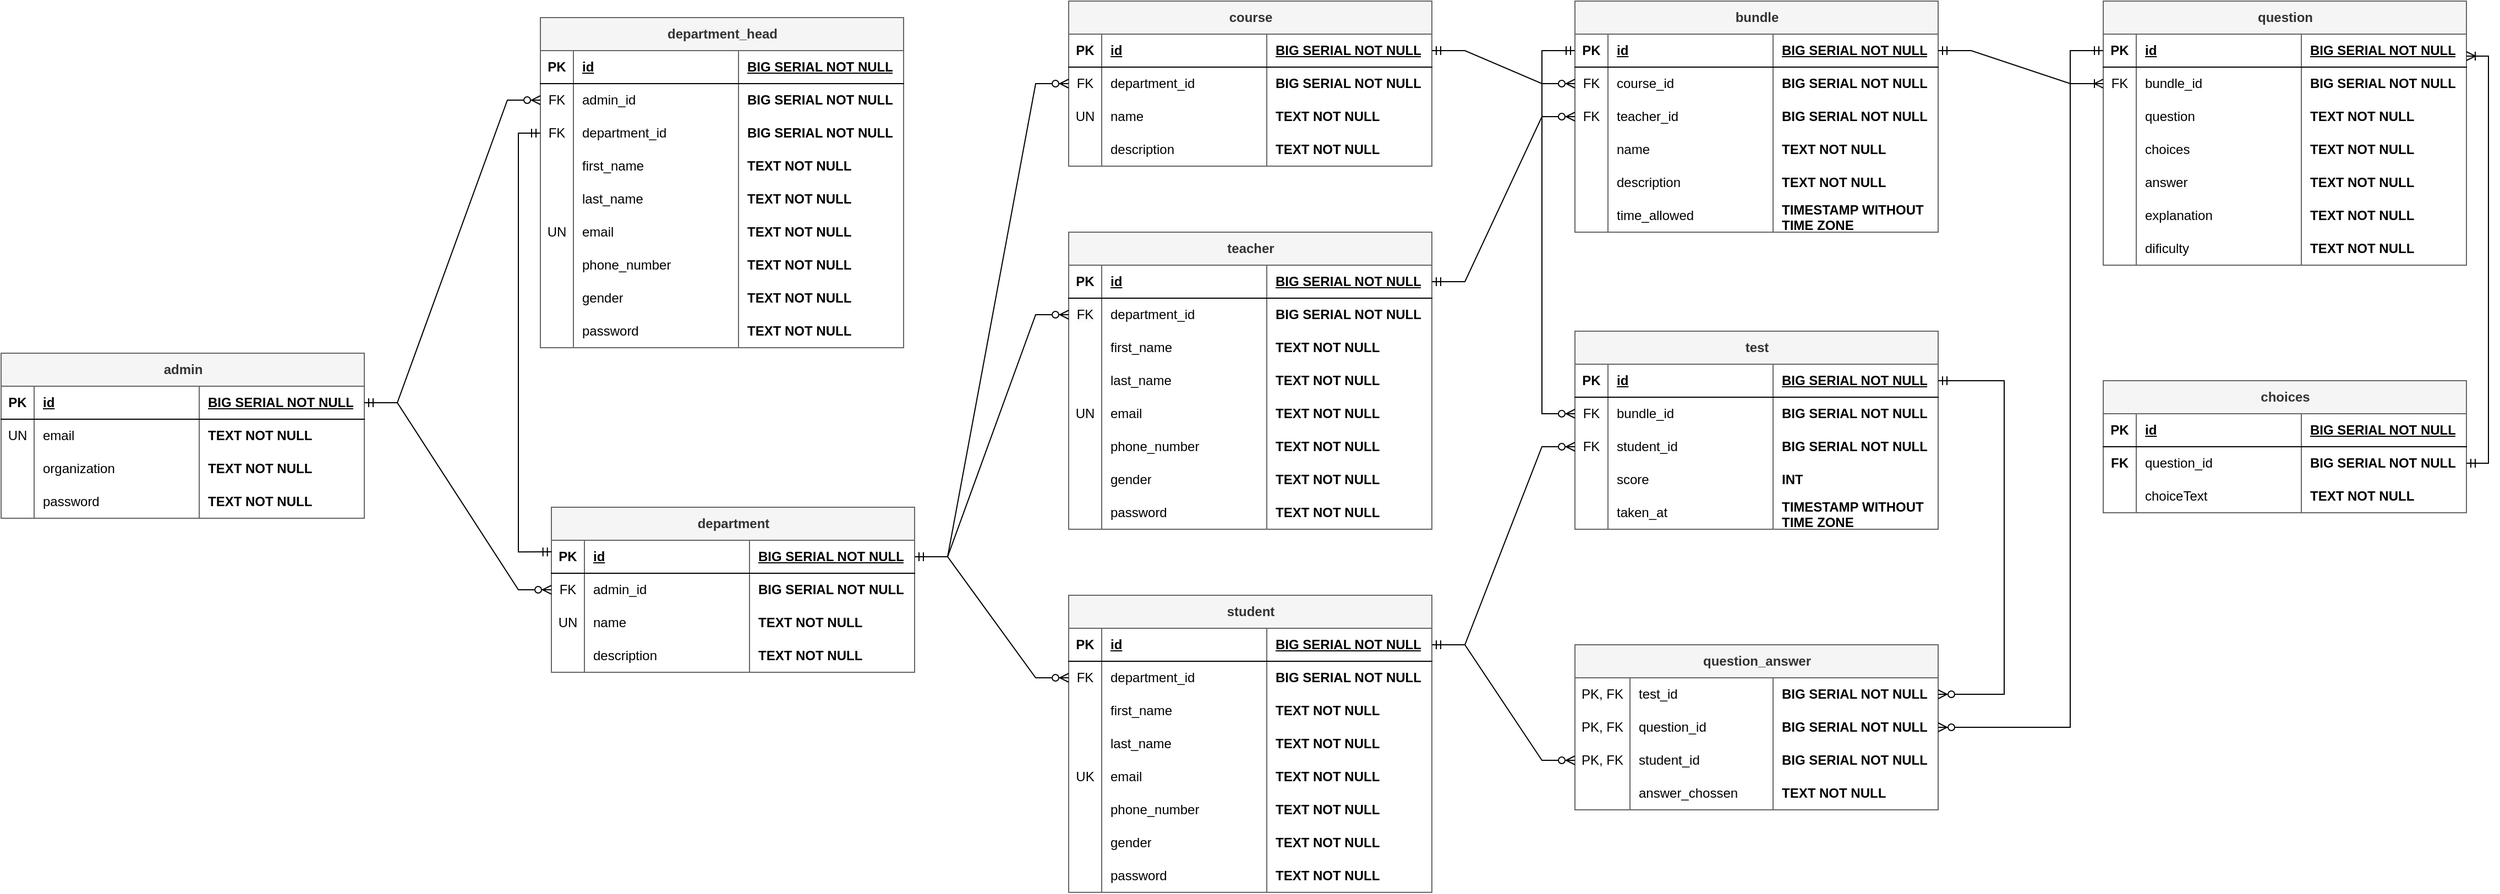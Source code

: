 <mxfile version="21.1.2" type="device">
  <diagram name="Page-1" id="erraQlXqkBYIqGGrh-lg">
    <mxGraphModel dx="4436" dy="1985" grid="1" gridSize="10" guides="1" tooltips="1" connect="1" arrows="1" fold="1" page="1" pageScale="1" pageWidth="850" pageHeight="1100" math="0" shadow="0">
      <root>
        <mxCell id="0" />
        <mxCell id="1" parent="0" />
        <mxCell id="iSprx_GVszuZ0Oc-VhTM-147" value="bundle" style="shape=table;startSize=30;container=1;collapsible=1;childLayout=tableLayout;fixedRows=1;rowLines=0;fontStyle=1;align=center;resizeLast=1;html=1;fillColor=#f5f5f5;fontColor=#333333;strokeColor=#666666;" parent="1" vertex="1">
          <mxGeometry x="-520" y="-190" width="330" height="210" as="geometry" />
        </mxCell>
        <mxCell id="iSprx_GVszuZ0Oc-VhTM-148" value="" style="shape=tableRow;horizontal=0;startSize=0;swimlaneHead=0;swimlaneBody=0;fillColor=none;collapsible=0;dropTarget=0;points=[[0,0.5],[1,0.5]];portConstraint=eastwest;top=0;left=0;right=0;bottom=1;" parent="iSprx_GVszuZ0Oc-VhTM-147" vertex="1">
          <mxGeometry y="30" width="330" height="30" as="geometry" />
        </mxCell>
        <mxCell id="iSprx_GVszuZ0Oc-VhTM-149" value="PK" style="shape=partialRectangle;connectable=0;fillColor=none;top=0;left=0;bottom=0;right=0;fontStyle=1;overflow=hidden;whiteSpace=wrap;html=1;" parent="iSprx_GVszuZ0Oc-VhTM-148" vertex="1">
          <mxGeometry width="30" height="30" as="geometry">
            <mxRectangle width="30" height="30" as="alternateBounds" />
          </mxGeometry>
        </mxCell>
        <mxCell id="iSprx_GVszuZ0Oc-VhTM-150" value="id" style="shape=partialRectangle;connectable=0;fillColor=none;top=0;left=0;bottom=0;right=0;align=left;spacingLeft=6;fontStyle=5;overflow=hidden;whiteSpace=wrap;html=1;" parent="iSprx_GVszuZ0Oc-VhTM-148" vertex="1">
          <mxGeometry x="30" width="150" height="30" as="geometry">
            <mxRectangle width="150" height="30" as="alternateBounds" />
          </mxGeometry>
        </mxCell>
        <mxCell id="iSprx_GVszuZ0Oc-VhTM-169" value="BIG SERIAL NOT NULL" style="shape=partialRectangle;connectable=0;fillColor=none;top=0;left=0;bottom=0;right=0;align=left;spacingLeft=6;fontStyle=5;overflow=hidden;whiteSpace=wrap;html=1;" parent="iSprx_GVszuZ0Oc-VhTM-148" vertex="1">
          <mxGeometry x="180" width="150" height="30" as="geometry">
            <mxRectangle width="150" height="30" as="alternateBounds" />
          </mxGeometry>
        </mxCell>
        <mxCell id="0kFPdpb1jJMILGQoGvP_-5" style="shape=tableRow;horizontal=0;startSize=0;swimlaneHead=0;swimlaneBody=0;fillColor=none;collapsible=0;dropTarget=0;points=[[0,0.5],[1,0.5]];portConstraint=eastwest;top=0;left=0;right=0;bottom=0;" parent="iSprx_GVszuZ0Oc-VhTM-147" vertex="1">
          <mxGeometry y="60" width="330" height="30" as="geometry" />
        </mxCell>
        <mxCell id="0kFPdpb1jJMILGQoGvP_-6" value="FK" style="shape=partialRectangle;connectable=0;fillColor=none;top=0;left=0;bottom=0;right=0;editable=1;overflow=hidden;whiteSpace=wrap;html=1;" parent="0kFPdpb1jJMILGQoGvP_-5" vertex="1">
          <mxGeometry width="30" height="30" as="geometry">
            <mxRectangle width="30" height="30" as="alternateBounds" />
          </mxGeometry>
        </mxCell>
        <mxCell id="0kFPdpb1jJMILGQoGvP_-7" value="course_id" style="shape=partialRectangle;connectable=0;fillColor=none;top=0;left=0;bottom=0;right=0;align=left;spacingLeft=6;overflow=hidden;whiteSpace=wrap;html=1;" parent="0kFPdpb1jJMILGQoGvP_-5" vertex="1">
          <mxGeometry x="30" width="150" height="30" as="geometry">
            <mxRectangle width="150" height="30" as="alternateBounds" />
          </mxGeometry>
        </mxCell>
        <mxCell id="0kFPdpb1jJMILGQoGvP_-8" value="&lt;b style=&quot;border-color: var(--border-color);&quot;&gt;BIG SERIAL NOT NULL&lt;/b&gt;" style="shape=partialRectangle;connectable=0;fillColor=none;top=0;left=0;bottom=0;right=0;align=left;spacingLeft=6;overflow=hidden;whiteSpace=wrap;html=1;" parent="0kFPdpb1jJMILGQoGvP_-5" vertex="1">
          <mxGeometry x="180" width="150" height="30" as="geometry">
            <mxRectangle width="150" height="30" as="alternateBounds" />
          </mxGeometry>
        </mxCell>
        <mxCell id="0kFPdpb1jJMILGQoGvP_-1" style="shape=tableRow;horizontal=0;startSize=0;swimlaneHead=0;swimlaneBody=0;fillColor=none;collapsible=0;dropTarget=0;points=[[0,0.5],[1,0.5]];portConstraint=eastwest;top=0;left=0;right=0;bottom=0;" parent="iSprx_GVszuZ0Oc-VhTM-147" vertex="1">
          <mxGeometry y="90" width="330" height="30" as="geometry" />
        </mxCell>
        <mxCell id="0kFPdpb1jJMILGQoGvP_-2" value="FK" style="shape=partialRectangle;connectable=0;fillColor=none;top=0;left=0;bottom=0;right=0;editable=1;overflow=hidden;whiteSpace=wrap;html=1;" parent="0kFPdpb1jJMILGQoGvP_-1" vertex="1">
          <mxGeometry width="30" height="30" as="geometry">
            <mxRectangle width="30" height="30" as="alternateBounds" />
          </mxGeometry>
        </mxCell>
        <mxCell id="0kFPdpb1jJMILGQoGvP_-3" value="teacher_id" style="shape=partialRectangle;connectable=0;fillColor=none;top=0;left=0;bottom=0;right=0;align=left;spacingLeft=6;overflow=hidden;whiteSpace=wrap;html=1;" parent="0kFPdpb1jJMILGQoGvP_-1" vertex="1">
          <mxGeometry x="30" width="150" height="30" as="geometry">
            <mxRectangle width="150" height="30" as="alternateBounds" />
          </mxGeometry>
        </mxCell>
        <mxCell id="0kFPdpb1jJMILGQoGvP_-4" value="&lt;b style=&quot;border-color: var(--border-color);&quot;&gt;BIG SERIAL NOT NULL&lt;/b&gt;" style="shape=partialRectangle;connectable=0;fillColor=none;top=0;left=0;bottom=0;right=0;align=left;spacingLeft=6;overflow=hidden;whiteSpace=wrap;html=1;" parent="0kFPdpb1jJMILGQoGvP_-1" vertex="1">
          <mxGeometry x="180" width="150" height="30" as="geometry">
            <mxRectangle width="150" height="30" as="alternateBounds" />
          </mxGeometry>
        </mxCell>
        <mxCell id="iSprx_GVszuZ0Oc-VhTM-151" value="" style="shape=tableRow;horizontal=0;startSize=0;swimlaneHead=0;swimlaneBody=0;fillColor=none;collapsible=0;dropTarget=0;points=[[0,0.5],[1,0.5]];portConstraint=eastwest;top=0;left=0;right=0;bottom=0;" parent="iSprx_GVszuZ0Oc-VhTM-147" vertex="1">
          <mxGeometry y="120" width="330" height="30" as="geometry" />
        </mxCell>
        <mxCell id="iSprx_GVszuZ0Oc-VhTM-152" value="" style="shape=partialRectangle;connectable=0;fillColor=none;top=0;left=0;bottom=0;right=0;editable=1;overflow=hidden;whiteSpace=wrap;html=1;" parent="iSprx_GVszuZ0Oc-VhTM-151" vertex="1">
          <mxGeometry width="30" height="30" as="geometry">
            <mxRectangle width="30" height="30" as="alternateBounds" />
          </mxGeometry>
        </mxCell>
        <mxCell id="iSprx_GVszuZ0Oc-VhTM-153" value="name" style="shape=partialRectangle;connectable=0;fillColor=none;top=0;left=0;bottom=0;right=0;align=left;spacingLeft=6;overflow=hidden;whiteSpace=wrap;html=1;" parent="iSprx_GVszuZ0Oc-VhTM-151" vertex="1">
          <mxGeometry x="30" width="150" height="30" as="geometry">
            <mxRectangle width="150" height="30" as="alternateBounds" />
          </mxGeometry>
        </mxCell>
        <mxCell id="iSprx_GVszuZ0Oc-VhTM-170" value="&lt;b&gt;TEXT NOT NULL&lt;/b&gt;" style="shape=partialRectangle;connectable=0;fillColor=none;top=0;left=0;bottom=0;right=0;align=left;spacingLeft=6;overflow=hidden;whiteSpace=wrap;html=1;" parent="iSprx_GVszuZ0Oc-VhTM-151" vertex="1">
          <mxGeometry x="180" width="150" height="30" as="geometry">
            <mxRectangle width="150" height="30" as="alternateBounds" />
          </mxGeometry>
        </mxCell>
        <mxCell id="iSprx_GVszuZ0Oc-VhTM-176" style="shape=tableRow;horizontal=0;startSize=0;swimlaneHead=0;swimlaneBody=0;fillColor=none;collapsible=0;dropTarget=0;points=[[0,0.5],[1,0.5]];portConstraint=eastwest;top=0;left=0;right=0;bottom=0;" parent="iSprx_GVszuZ0Oc-VhTM-147" vertex="1">
          <mxGeometry y="150" width="330" height="30" as="geometry" />
        </mxCell>
        <mxCell id="iSprx_GVszuZ0Oc-VhTM-177" style="shape=partialRectangle;connectable=0;fillColor=none;top=0;left=0;bottom=0;right=0;editable=1;overflow=hidden;whiteSpace=wrap;html=1;" parent="iSprx_GVszuZ0Oc-VhTM-176" vertex="1">
          <mxGeometry width="30" height="30" as="geometry">
            <mxRectangle width="30" height="30" as="alternateBounds" />
          </mxGeometry>
        </mxCell>
        <mxCell id="iSprx_GVszuZ0Oc-VhTM-178" value="description" style="shape=partialRectangle;connectable=0;fillColor=none;top=0;left=0;bottom=0;right=0;align=left;spacingLeft=6;overflow=hidden;whiteSpace=wrap;html=1;" parent="iSprx_GVszuZ0Oc-VhTM-176" vertex="1">
          <mxGeometry x="30" width="150" height="30" as="geometry">
            <mxRectangle width="150" height="30" as="alternateBounds" />
          </mxGeometry>
        </mxCell>
        <mxCell id="iSprx_GVszuZ0Oc-VhTM-179" value="&lt;b style=&quot;border-color: var(--border-color);&quot;&gt;TEXT NOT NULL&lt;/b&gt;" style="shape=partialRectangle;connectable=0;fillColor=none;top=0;left=0;bottom=0;right=0;align=left;spacingLeft=6;overflow=hidden;whiteSpace=wrap;html=1;" parent="iSprx_GVszuZ0Oc-VhTM-176" vertex="1">
          <mxGeometry x="180" width="150" height="30" as="geometry">
            <mxRectangle width="150" height="30" as="alternateBounds" />
          </mxGeometry>
        </mxCell>
        <mxCell id="iSprx_GVszuZ0Oc-VhTM-433" style="shape=tableRow;horizontal=0;startSize=0;swimlaneHead=0;swimlaneBody=0;fillColor=none;collapsible=0;dropTarget=0;points=[[0,0.5],[1,0.5]];portConstraint=eastwest;top=0;left=0;right=0;bottom=0;" parent="iSprx_GVszuZ0Oc-VhTM-147" vertex="1">
          <mxGeometry y="180" width="330" height="30" as="geometry" />
        </mxCell>
        <mxCell id="iSprx_GVszuZ0Oc-VhTM-434" style="shape=partialRectangle;connectable=0;fillColor=none;top=0;left=0;bottom=0;right=0;editable=1;overflow=hidden;whiteSpace=wrap;html=1;" parent="iSprx_GVszuZ0Oc-VhTM-433" vertex="1">
          <mxGeometry width="30" height="30" as="geometry">
            <mxRectangle width="30" height="30" as="alternateBounds" />
          </mxGeometry>
        </mxCell>
        <mxCell id="iSprx_GVszuZ0Oc-VhTM-435" value="time_allowed" style="shape=partialRectangle;connectable=0;fillColor=none;top=0;left=0;bottom=0;right=0;align=left;spacingLeft=6;overflow=hidden;whiteSpace=wrap;html=1;" parent="iSprx_GVszuZ0Oc-VhTM-433" vertex="1">
          <mxGeometry x="30" width="150" height="30" as="geometry">
            <mxRectangle width="150" height="30" as="alternateBounds" />
          </mxGeometry>
        </mxCell>
        <mxCell id="iSprx_GVszuZ0Oc-VhTM-436" value="&lt;b&gt;TIMESTAMP WITHOUT TIME ZONE&lt;/b&gt;" style="shape=partialRectangle;connectable=0;fillColor=none;top=0;left=0;bottom=0;right=0;align=left;spacingLeft=6;overflow=hidden;whiteSpace=wrap;html=1;" parent="iSprx_GVszuZ0Oc-VhTM-433" vertex="1">
          <mxGeometry x="180" width="150" height="30" as="geometry">
            <mxRectangle width="150" height="30" as="alternateBounds" />
          </mxGeometry>
        </mxCell>
        <mxCell id="iSprx_GVszuZ0Oc-VhTM-180" value="teacher" style="shape=table;startSize=30;container=1;collapsible=1;childLayout=tableLayout;fixedRows=1;rowLines=0;fontStyle=1;align=center;resizeLast=1;html=1;fillColor=#f5f5f5;fontColor=#333333;strokeColor=#666666;" parent="1" vertex="1">
          <mxGeometry x="-980" y="20" width="330" height="270" as="geometry" />
        </mxCell>
        <mxCell id="iSprx_GVszuZ0Oc-VhTM-181" value="" style="shape=tableRow;horizontal=0;startSize=0;swimlaneHead=0;swimlaneBody=0;fillColor=none;collapsible=0;dropTarget=0;points=[[0,0.5],[1,0.5]];portConstraint=eastwest;top=0;left=0;right=0;bottom=1;" parent="iSprx_GVszuZ0Oc-VhTM-180" vertex="1">
          <mxGeometry y="30" width="330" height="30" as="geometry" />
        </mxCell>
        <mxCell id="iSprx_GVszuZ0Oc-VhTM-182" value="PK" style="shape=partialRectangle;connectable=0;fillColor=none;top=0;left=0;bottom=0;right=0;fontStyle=1;overflow=hidden;whiteSpace=wrap;html=1;" parent="iSprx_GVszuZ0Oc-VhTM-181" vertex="1">
          <mxGeometry width="30" height="30" as="geometry">
            <mxRectangle width="30" height="30" as="alternateBounds" />
          </mxGeometry>
        </mxCell>
        <mxCell id="iSprx_GVszuZ0Oc-VhTM-183" value="id" style="shape=partialRectangle;connectable=0;fillColor=none;top=0;left=0;bottom=0;right=0;align=left;spacingLeft=6;fontStyle=5;overflow=hidden;whiteSpace=wrap;html=1;" parent="iSprx_GVszuZ0Oc-VhTM-181" vertex="1">
          <mxGeometry x="30" width="150" height="30" as="geometry">
            <mxRectangle width="150" height="30" as="alternateBounds" />
          </mxGeometry>
        </mxCell>
        <mxCell id="iSprx_GVszuZ0Oc-VhTM-184" value="BIG SERIAL NOT NULL" style="shape=partialRectangle;connectable=0;fillColor=none;top=0;left=0;bottom=0;right=0;align=left;spacingLeft=6;fontStyle=5;overflow=hidden;whiteSpace=wrap;html=1;" parent="iSprx_GVszuZ0Oc-VhTM-181" vertex="1">
          <mxGeometry x="180" width="150" height="30" as="geometry">
            <mxRectangle width="150" height="30" as="alternateBounds" />
          </mxGeometry>
        </mxCell>
        <mxCell id="iSprx_GVszuZ0Oc-VhTM-209" style="shape=tableRow;horizontal=0;startSize=0;swimlaneHead=0;swimlaneBody=0;fillColor=none;collapsible=0;dropTarget=0;points=[[0,0.5],[1,0.5]];portConstraint=eastwest;top=0;left=0;right=0;bottom=0;" parent="iSprx_GVszuZ0Oc-VhTM-180" vertex="1">
          <mxGeometry y="60" width="330" height="30" as="geometry" />
        </mxCell>
        <mxCell id="iSprx_GVszuZ0Oc-VhTM-210" value="&lt;span style=&quot;color: rgb(0, 0, 0); font-family: Helvetica; font-size: 12px; font-style: normal; font-variant-ligatures: normal; font-variant-caps: normal; font-weight: 400; letter-spacing: normal; orphans: 2; text-align: center; text-indent: 0px; text-transform: none; widows: 2; word-spacing: 0px; -webkit-text-stroke-width: 0px; background-color: rgb(251, 251, 251); text-decoration-thickness: initial; text-decoration-style: initial; text-decoration-color: initial; float: none; display: inline !important;&quot;&gt;FK&lt;/span&gt;" style="shape=partialRectangle;connectable=0;fillColor=none;top=0;left=0;bottom=0;right=0;editable=1;overflow=hidden;whiteSpace=wrap;html=1;" parent="iSprx_GVszuZ0Oc-VhTM-209" vertex="1">
          <mxGeometry width="30" height="30" as="geometry">
            <mxRectangle width="30" height="30" as="alternateBounds" />
          </mxGeometry>
        </mxCell>
        <mxCell id="iSprx_GVszuZ0Oc-VhTM-211" value="department_id" style="shape=partialRectangle;connectable=0;fillColor=none;top=0;left=0;bottom=0;right=0;align=left;spacingLeft=6;overflow=hidden;whiteSpace=wrap;html=1;" parent="iSprx_GVszuZ0Oc-VhTM-209" vertex="1">
          <mxGeometry x="30" width="150" height="30" as="geometry">
            <mxRectangle width="150" height="30" as="alternateBounds" />
          </mxGeometry>
        </mxCell>
        <mxCell id="iSprx_GVszuZ0Oc-VhTM-212" value="&lt;b style=&quot;border-color: var(--border-color);&quot;&gt;BIG SERIAL NOT NULL&lt;/b&gt;" style="shape=partialRectangle;connectable=0;fillColor=none;top=0;left=0;bottom=0;right=0;align=left;spacingLeft=6;overflow=hidden;whiteSpace=wrap;html=1;" parent="iSprx_GVszuZ0Oc-VhTM-209" vertex="1">
          <mxGeometry x="180" width="150" height="30" as="geometry">
            <mxRectangle width="150" height="30" as="alternateBounds" />
          </mxGeometry>
        </mxCell>
        <mxCell id="iSprx_GVszuZ0Oc-VhTM-185" value="" style="shape=tableRow;horizontal=0;startSize=0;swimlaneHead=0;swimlaneBody=0;fillColor=none;collapsible=0;dropTarget=0;points=[[0,0.5],[1,0.5]];portConstraint=eastwest;top=0;left=0;right=0;bottom=0;" parent="iSprx_GVszuZ0Oc-VhTM-180" vertex="1">
          <mxGeometry y="90" width="330" height="30" as="geometry" />
        </mxCell>
        <mxCell id="iSprx_GVszuZ0Oc-VhTM-186" value="" style="shape=partialRectangle;connectable=0;fillColor=none;top=0;left=0;bottom=0;right=0;editable=1;overflow=hidden;whiteSpace=wrap;html=1;" parent="iSprx_GVszuZ0Oc-VhTM-185" vertex="1">
          <mxGeometry width="30" height="30" as="geometry">
            <mxRectangle width="30" height="30" as="alternateBounds" />
          </mxGeometry>
        </mxCell>
        <mxCell id="iSprx_GVszuZ0Oc-VhTM-187" value="first_name" style="shape=partialRectangle;connectable=0;fillColor=none;top=0;left=0;bottom=0;right=0;align=left;spacingLeft=6;overflow=hidden;whiteSpace=wrap;html=1;" parent="iSprx_GVszuZ0Oc-VhTM-185" vertex="1">
          <mxGeometry x="30" width="150" height="30" as="geometry">
            <mxRectangle width="150" height="30" as="alternateBounds" />
          </mxGeometry>
        </mxCell>
        <mxCell id="iSprx_GVszuZ0Oc-VhTM-188" value="&lt;b&gt;TEXT NOT NULL&lt;/b&gt;" style="shape=partialRectangle;connectable=0;fillColor=none;top=0;left=0;bottom=0;right=0;align=left;spacingLeft=6;overflow=hidden;whiteSpace=wrap;html=1;" parent="iSprx_GVszuZ0Oc-VhTM-185" vertex="1">
          <mxGeometry x="180" width="150" height="30" as="geometry">
            <mxRectangle width="150" height="30" as="alternateBounds" />
          </mxGeometry>
        </mxCell>
        <mxCell id="iSprx_GVszuZ0Oc-VhTM-189" value="" style="shape=tableRow;horizontal=0;startSize=0;swimlaneHead=0;swimlaneBody=0;fillColor=none;collapsible=0;dropTarget=0;points=[[0,0.5],[1,0.5]];portConstraint=eastwest;top=0;left=0;right=0;bottom=0;" parent="iSprx_GVszuZ0Oc-VhTM-180" vertex="1">
          <mxGeometry y="120" width="330" height="30" as="geometry" />
        </mxCell>
        <mxCell id="iSprx_GVszuZ0Oc-VhTM-190" value="" style="shape=partialRectangle;connectable=0;fillColor=none;top=0;left=0;bottom=0;right=0;editable=1;overflow=hidden;whiteSpace=wrap;html=1;" parent="iSprx_GVszuZ0Oc-VhTM-189" vertex="1">
          <mxGeometry width="30" height="30" as="geometry">
            <mxRectangle width="30" height="30" as="alternateBounds" />
          </mxGeometry>
        </mxCell>
        <mxCell id="iSprx_GVszuZ0Oc-VhTM-191" value="last_name" style="shape=partialRectangle;connectable=0;fillColor=none;top=0;left=0;bottom=0;right=0;align=left;spacingLeft=6;overflow=hidden;whiteSpace=wrap;html=1;" parent="iSprx_GVszuZ0Oc-VhTM-189" vertex="1">
          <mxGeometry x="30" width="150" height="30" as="geometry">
            <mxRectangle width="150" height="30" as="alternateBounds" />
          </mxGeometry>
        </mxCell>
        <mxCell id="iSprx_GVszuZ0Oc-VhTM-192" value="&lt;b style=&quot;border-color: var(--border-color);&quot;&gt;TEXT NOT NULL&lt;/b&gt;" style="shape=partialRectangle;connectable=0;fillColor=none;top=0;left=0;bottom=0;right=0;align=left;spacingLeft=6;overflow=hidden;whiteSpace=wrap;html=1;" parent="iSprx_GVszuZ0Oc-VhTM-189" vertex="1">
          <mxGeometry x="180" width="150" height="30" as="geometry">
            <mxRectangle width="150" height="30" as="alternateBounds" />
          </mxGeometry>
        </mxCell>
        <mxCell id="iSprx_GVszuZ0Oc-VhTM-193" value="" style="shape=tableRow;horizontal=0;startSize=0;swimlaneHead=0;swimlaneBody=0;fillColor=none;collapsible=0;dropTarget=0;points=[[0,0.5],[1,0.5]];portConstraint=eastwest;top=0;left=0;right=0;bottom=0;" parent="iSprx_GVszuZ0Oc-VhTM-180" vertex="1">
          <mxGeometry y="150" width="330" height="30" as="geometry" />
        </mxCell>
        <mxCell id="iSprx_GVszuZ0Oc-VhTM-194" value="UN" style="shape=partialRectangle;connectable=0;fillColor=none;top=0;left=0;bottom=0;right=0;editable=1;overflow=hidden;whiteSpace=wrap;html=1;" parent="iSprx_GVszuZ0Oc-VhTM-193" vertex="1">
          <mxGeometry width="30" height="30" as="geometry">
            <mxRectangle width="30" height="30" as="alternateBounds" />
          </mxGeometry>
        </mxCell>
        <mxCell id="iSprx_GVszuZ0Oc-VhTM-195" value="email" style="shape=partialRectangle;connectable=0;fillColor=none;top=0;left=0;bottom=0;right=0;align=left;spacingLeft=6;overflow=hidden;whiteSpace=wrap;html=1;" parent="iSprx_GVszuZ0Oc-VhTM-193" vertex="1">
          <mxGeometry x="30" width="150" height="30" as="geometry">
            <mxRectangle width="150" height="30" as="alternateBounds" />
          </mxGeometry>
        </mxCell>
        <mxCell id="iSprx_GVszuZ0Oc-VhTM-196" value="&lt;b style=&quot;border-color: var(--border-color);&quot;&gt;TEXT NOT NULL&lt;/b&gt;" style="shape=partialRectangle;connectable=0;fillColor=none;top=0;left=0;bottom=0;right=0;align=left;spacingLeft=6;overflow=hidden;whiteSpace=wrap;html=1;" parent="iSprx_GVszuZ0Oc-VhTM-193" vertex="1">
          <mxGeometry x="180" width="150" height="30" as="geometry">
            <mxRectangle width="150" height="30" as="alternateBounds" />
          </mxGeometry>
        </mxCell>
        <mxCell id="iSprx_GVszuZ0Oc-VhTM-197" style="shape=tableRow;horizontal=0;startSize=0;swimlaneHead=0;swimlaneBody=0;fillColor=none;collapsible=0;dropTarget=0;points=[[0,0.5],[1,0.5]];portConstraint=eastwest;top=0;left=0;right=0;bottom=0;" parent="iSprx_GVszuZ0Oc-VhTM-180" vertex="1">
          <mxGeometry y="180" width="330" height="30" as="geometry" />
        </mxCell>
        <mxCell id="iSprx_GVszuZ0Oc-VhTM-198" style="shape=partialRectangle;connectable=0;fillColor=none;top=0;left=0;bottom=0;right=0;editable=1;overflow=hidden;whiteSpace=wrap;html=1;" parent="iSprx_GVszuZ0Oc-VhTM-197" vertex="1">
          <mxGeometry width="30" height="30" as="geometry">
            <mxRectangle width="30" height="30" as="alternateBounds" />
          </mxGeometry>
        </mxCell>
        <mxCell id="iSprx_GVszuZ0Oc-VhTM-199" value="phone_number" style="shape=partialRectangle;connectable=0;fillColor=none;top=0;left=0;bottom=0;right=0;align=left;spacingLeft=6;overflow=hidden;whiteSpace=wrap;html=1;" parent="iSprx_GVszuZ0Oc-VhTM-197" vertex="1">
          <mxGeometry x="30" width="150" height="30" as="geometry">
            <mxRectangle width="150" height="30" as="alternateBounds" />
          </mxGeometry>
        </mxCell>
        <mxCell id="iSprx_GVszuZ0Oc-VhTM-200" value="&lt;b style=&quot;border-color: var(--border-color);&quot;&gt;TEXT NOT NULL&lt;/b&gt;" style="shape=partialRectangle;connectable=0;fillColor=none;top=0;left=0;bottom=0;right=0;align=left;spacingLeft=6;overflow=hidden;whiteSpace=wrap;html=1;" parent="iSprx_GVszuZ0Oc-VhTM-197" vertex="1">
          <mxGeometry x="180" width="150" height="30" as="geometry">
            <mxRectangle width="150" height="30" as="alternateBounds" />
          </mxGeometry>
        </mxCell>
        <mxCell id="iSprx_GVszuZ0Oc-VhTM-201" style="shape=tableRow;horizontal=0;startSize=0;swimlaneHead=0;swimlaneBody=0;fillColor=none;collapsible=0;dropTarget=0;points=[[0,0.5],[1,0.5]];portConstraint=eastwest;top=0;left=0;right=0;bottom=0;" parent="iSprx_GVszuZ0Oc-VhTM-180" vertex="1">
          <mxGeometry y="210" width="330" height="30" as="geometry" />
        </mxCell>
        <mxCell id="iSprx_GVszuZ0Oc-VhTM-202" style="shape=partialRectangle;connectable=0;fillColor=none;top=0;left=0;bottom=0;right=0;editable=1;overflow=hidden;whiteSpace=wrap;html=1;" parent="iSprx_GVszuZ0Oc-VhTM-201" vertex="1">
          <mxGeometry width="30" height="30" as="geometry">
            <mxRectangle width="30" height="30" as="alternateBounds" />
          </mxGeometry>
        </mxCell>
        <mxCell id="iSprx_GVszuZ0Oc-VhTM-203" value="gender" style="shape=partialRectangle;connectable=0;fillColor=none;top=0;left=0;bottom=0;right=0;align=left;spacingLeft=6;overflow=hidden;whiteSpace=wrap;html=1;" parent="iSprx_GVszuZ0Oc-VhTM-201" vertex="1">
          <mxGeometry x="30" width="150" height="30" as="geometry">
            <mxRectangle width="150" height="30" as="alternateBounds" />
          </mxGeometry>
        </mxCell>
        <mxCell id="iSprx_GVszuZ0Oc-VhTM-204" value="&lt;b style=&quot;border-color: var(--border-color);&quot;&gt;TEXT NOT NULL&lt;/b&gt;" style="shape=partialRectangle;connectable=0;fillColor=none;top=0;left=0;bottom=0;right=0;align=left;spacingLeft=6;overflow=hidden;whiteSpace=wrap;html=1;" parent="iSprx_GVszuZ0Oc-VhTM-201" vertex="1">
          <mxGeometry x="180" width="150" height="30" as="geometry">
            <mxRectangle width="150" height="30" as="alternateBounds" />
          </mxGeometry>
        </mxCell>
        <mxCell id="iSprx_GVszuZ0Oc-VhTM-205" style="shape=tableRow;horizontal=0;startSize=0;swimlaneHead=0;swimlaneBody=0;fillColor=none;collapsible=0;dropTarget=0;points=[[0,0.5],[1,0.5]];portConstraint=eastwest;top=0;left=0;right=0;bottom=0;" parent="iSprx_GVszuZ0Oc-VhTM-180" vertex="1">
          <mxGeometry y="240" width="330" height="30" as="geometry" />
        </mxCell>
        <mxCell id="iSprx_GVszuZ0Oc-VhTM-206" style="shape=partialRectangle;connectable=0;fillColor=none;top=0;left=0;bottom=0;right=0;editable=1;overflow=hidden;whiteSpace=wrap;html=1;" parent="iSprx_GVszuZ0Oc-VhTM-205" vertex="1">
          <mxGeometry width="30" height="30" as="geometry">
            <mxRectangle width="30" height="30" as="alternateBounds" />
          </mxGeometry>
        </mxCell>
        <mxCell id="iSprx_GVszuZ0Oc-VhTM-207" value="password" style="shape=partialRectangle;connectable=0;fillColor=none;top=0;left=0;bottom=0;right=0;align=left;spacingLeft=6;overflow=hidden;whiteSpace=wrap;html=1;" parent="iSprx_GVszuZ0Oc-VhTM-205" vertex="1">
          <mxGeometry x="30" width="150" height="30" as="geometry">
            <mxRectangle width="150" height="30" as="alternateBounds" />
          </mxGeometry>
        </mxCell>
        <mxCell id="iSprx_GVszuZ0Oc-VhTM-208" value="&lt;b style=&quot;border-color: var(--border-color);&quot;&gt;TEXT NOT NULL&lt;/b&gt;" style="shape=partialRectangle;connectable=0;fillColor=none;top=0;left=0;bottom=0;right=0;align=left;spacingLeft=6;overflow=hidden;whiteSpace=wrap;html=1;" parent="iSprx_GVszuZ0Oc-VhTM-205" vertex="1">
          <mxGeometry x="180" width="150" height="30" as="geometry">
            <mxRectangle width="150" height="30" as="alternateBounds" />
          </mxGeometry>
        </mxCell>
        <mxCell id="iSprx_GVszuZ0Oc-VhTM-213" value="department" style="shape=table;startSize=30;container=1;collapsible=1;childLayout=tableLayout;fixedRows=1;rowLines=0;fontStyle=1;align=center;resizeLast=1;html=1;fillColor=#f5f5f5;fontColor=#333333;strokeColor=#666666;" parent="1" vertex="1">
          <mxGeometry x="-1450" y="270" width="330" height="150" as="geometry" />
        </mxCell>
        <mxCell id="iSprx_GVszuZ0Oc-VhTM-214" value="" style="shape=tableRow;horizontal=0;startSize=0;swimlaneHead=0;swimlaneBody=0;fillColor=none;collapsible=0;dropTarget=0;points=[[0,0.5],[1,0.5]];portConstraint=eastwest;top=0;left=0;right=0;bottom=1;" parent="iSprx_GVszuZ0Oc-VhTM-213" vertex="1">
          <mxGeometry y="30" width="330" height="30" as="geometry" />
        </mxCell>
        <mxCell id="iSprx_GVszuZ0Oc-VhTM-215" value="PK" style="shape=partialRectangle;connectable=0;fillColor=none;top=0;left=0;bottom=0;right=0;fontStyle=1;overflow=hidden;whiteSpace=wrap;html=1;" parent="iSprx_GVszuZ0Oc-VhTM-214" vertex="1">
          <mxGeometry width="30" height="30" as="geometry">
            <mxRectangle width="30" height="30" as="alternateBounds" />
          </mxGeometry>
        </mxCell>
        <mxCell id="iSprx_GVszuZ0Oc-VhTM-216" value="id" style="shape=partialRectangle;connectable=0;fillColor=none;top=0;left=0;bottom=0;right=0;align=left;spacingLeft=6;fontStyle=5;overflow=hidden;whiteSpace=wrap;html=1;" parent="iSprx_GVszuZ0Oc-VhTM-214" vertex="1">
          <mxGeometry x="30" width="150" height="30" as="geometry">
            <mxRectangle width="150" height="30" as="alternateBounds" />
          </mxGeometry>
        </mxCell>
        <mxCell id="iSprx_GVszuZ0Oc-VhTM-217" value="BIG SERIAL NOT NULL" style="shape=partialRectangle;connectable=0;fillColor=none;top=0;left=0;bottom=0;right=0;align=left;spacingLeft=6;fontStyle=5;overflow=hidden;whiteSpace=wrap;html=1;" parent="iSprx_GVszuZ0Oc-VhTM-214" vertex="1">
          <mxGeometry x="180" width="150" height="30" as="geometry">
            <mxRectangle width="150" height="30" as="alternateBounds" />
          </mxGeometry>
        </mxCell>
        <mxCell id="iSprx_GVszuZ0Oc-VhTM-415" style="shape=tableRow;horizontal=0;startSize=0;swimlaneHead=0;swimlaneBody=0;fillColor=none;collapsible=0;dropTarget=0;points=[[0,0.5],[1,0.5]];portConstraint=eastwest;top=0;left=0;right=0;bottom=0;" parent="iSprx_GVszuZ0Oc-VhTM-213" vertex="1">
          <mxGeometry y="60" width="330" height="30" as="geometry" />
        </mxCell>
        <mxCell id="iSprx_GVszuZ0Oc-VhTM-416" value="FK" style="shape=partialRectangle;connectable=0;fillColor=none;top=0;left=0;bottom=0;right=0;editable=1;overflow=hidden;whiteSpace=wrap;html=1;" parent="iSprx_GVszuZ0Oc-VhTM-415" vertex="1">
          <mxGeometry width="30" height="30" as="geometry">
            <mxRectangle width="30" height="30" as="alternateBounds" />
          </mxGeometry>
        </mxCell>
        <mxCell id="iSprx_GVszuZ0Oc-VhTM-417" value="admin_id" style="shape=partialRectangle;connectable=0;fillColor=none;top=0;left=0;bottom=0;right=0;align=left;spacingLeft=6;overflow=hidden;whiteSpace=wrap;html=1;" parent="iSprx_GVszuZ0Oc-VhTM-415" vertex="1">
          <mxGeometry x="30" width="150" height="30" as="geometry">
            <mxRectangle width="150" height="30" as="alternateBounds" />
          </mxGeometry>
        </mxCell>
        <mxCell id="iSprx_GVszuZ0Oc-VhTM-418" value="&lt;b&gt;BIG SERIAL NOT NULL&lt;/b&gt;" style="shape=partialRectangle;connectable=0;fillColor=none;top=0;left=0;bottom=0;right=0;align=left;spacingLeft=6;overflow=hidden;whiteSpace=wrap;html=1;" parent="iSprx_GVszuZ0Oc-VhTM-415" vertex="1">
          <mxGeometry x="180" width="150" height="30" as="geometry">
            <mxRectangle width="150" height="30" as="alternateBounds" />
          </mxGeometry>
        </mxCell>
        <mxCell id="iSprx_GVszuZ0Oc-VhTM-218" value="" style="shape=tableRow;horizontal=0;startSize=0;swimlaneHead=0;swimlaneBody=0;fillColor=none;collapsible=0;dropTarget=0;points=[[0,0.5],[1,0.5]];portConstraint=eastwest;top=0;left=0;right=0;bottom=0;" parent="iSprx_GVszuZ0Oc-VhTM-213" vertex="1">
          <mxGeometry y="90" width="330" height="30" as="geometry" />
        </mxCell>
        <mxCell id="iSprx_GVszuZ0Oc-VhTM-219" value="UN" style="shape=partialRectangle;connectable=0;fillColor=none;top=0;left=0;bottom=0;right=0;editable=1;overflow=hidden;whiteSpace=wrap;html=1;" parent="iSprx_GVszuZ0Oc-VhTM-218" vertex="1">
          <mxGeometry width="30" height="30" as="geometry">
            <mxRectangle width="30" height="30" as="alternateBounds" />
          </mxGeometry>
        </mxCell>
        <mxCell id="iSprx_GVszuZ0Oc-VhTM-220" value="name" style="shape=partialRectangle;connectable=0;fillColor=none;top=0;left=0;bottom=0;right=0;align=left;spacingLeft=6;overflow=hidden;whiteSpace=wrap;html=1;" parent="iSprx_GVszuZ0Oc-VhTM-218" vertex="1">
          <mxGeometry x="30" width="150" height="30" as="geometry">
            <mxRectangle width="150" height="30" as="alternateBounds" />
          </mxGeometry>
        </mxCell>
        <mxCell id="iSprx_GVszuZ0Oc-VhTM-221" value="&lt;b&gt;TEXT NOT NULL&lt;/b&gt;" style="shape=partialRectangle;connectable=0;fillColor=none;top=0;left=0;bottom=0;right=0;align=left;spacingLeft=6;overflow=hidden;whiteSpace=wrap;html=1;" parent="iSprx_GVszuZ0Oc-VhTM-218" vertex="1">
          <mxGeometry x="180" width="150" height="30" as="geometry">
            <mxRectangle width="150" height="30" as="alternateBounds" />
          </mxGeometry>
        </mxCell>
        <mxCell id="iSprx_GVszuZ0Oc-VhTM-287" value="" style="shape=tableRow;horizontal=0;startSize=0;swimlaneHead=0;swimlaneBody=0;fillColor=none;collapsible=0;dropTarget=0;points=[[0,0.5],[1,0.5]];portConstraint=eastwest;top=0;left=0;right=0;bottom=0;" parent="iSprx_GVszuZ0Oc-VhTM-213" vertex="1">
          <mxGeometry y="120" width="330" height="30" as="geometry" />
        </mxCell>
        <mxCell id="iSprx_GVszuZ0Oc-VhTM-288" value="" style="shape=partialRectangle;connectable=0;fillColor=none;top=0;left=0;bottom=0;right=0;editable=1;overflow=hidden;whiteSpace=wrap;html=1;" parent="iSprx_GVszuZ0Oc-VhTM-287" vertex="1">
          <mxGeometry width="30" height="30" as="geometry">
            <mxRectangle width="30" height="30" as="alternateBounds" />
          </mxGeometry>
        </mxCell>
        <mxCell id="iSprx_GVszuZ0Oc-VhTM-289" value="description" style="shape=partialRectangle;connectable=0;fillColor=none;top=0;left=0;bottom=0;right=0;align=left;spacingLeft=6;overflow=hidden;whiteSpace=wrap;html=1;" parent="iSprx_GVszuZ0Oc-VhTM-287" vertex="1">
          <mxGeometry x="30" width="150" height="30" as="geometry">
            <mxRectangle width="150" height="30" as="alternateBounds" />
          </mxGeometry>
        </mxCell>
        <mxCell id="iSprx_GVszuZ0Oc-VhTM-290" value="&lt;b&gt;TEXT NOT NULL&lt;/b&gt;" style="shape=partialRectangle;connectable=0;fillColor=none;top=0;left=0;bottom=0;right=0;align=left;spacingLeft=6;overflow=hidden;whiteSpace=wrap;html=1;" parent="iSprx_GVszuZ0Oc-VhTM-287" vertex="1">
          <mxGeometry x="180" width="150" height="30" as="geometry">
            <mxRectangle width="150" height="30" as="alternateBounds" />
          </mxGeometry>
        </mxCell>
        <mxCell id="iSprx_GVszuZ0Oc-VhTM-258" value="course" style="shape=table;startSize=30;container=1;collapsible=1;childLayout=tableLayout;fixedRows=1;rowLines=0;fontStyle=1;align=center;resizeLast=1;html=1;fillColor=#f5f5f5;fontColor=#333333;strokeColor=#666666;" parent="1" vertex="1">
          <mxGeometry x="-980" y="-190" width="330" height="150" as="geometry" />
        </mxCell>
        <mxCell id="iSprx_GVszuZ0Oc-VhTM-259" value="" style="shape=tableRow;horizontal=0;startSize=0;swimlaneHead=0;swimlaneBody=0;fillColor=none;collapsible=0;dropTarget=0;points=[[0,0.5],[1,0.5]];portConstraint=eastwest;top=0;left=0;right=0;bottom=1;" parent="iSprx_GVszuZ0Oc-VhTM-258" vertex="1">
          <mxGeometry y="30" width="330" height="30" as="geometry" />
        </mxCell>
        <mxCell id="iSprx_GVszuZ0Oc-VhTM-260" value="PK" style="shape=partialRectangle;connectable=0;fillColor=none;top=0;left=0;bottom=0;right=0;fontStyle=1;overflow=hidden;whiteSpace=wrap;html=1;" parent="iSprx_GVszuZ0Oc-VhTM-259" vertex="1">
          <mxGeometry width="30" height="30" as="geometry">
            <mxRectangle width="30" height="30" as="alternateBounds" />
          </mxGeometry>
        </mxCell>
        <mxCell id="iSprx_GVszuZ0Oc-VhTM-261" value="id" style="shape=partialRectangle;connectable=0;fillColor=none;top=0;left=0;bottom=0;right=0;align=left;spacingLeft=6;fontStyle=5;overflow=hidden;whiteSpace=wrap;html=1;" parent="iSprx_GVszuZ0Oc-VhTM-259" vertex="1">
          <mxGeometry x="30" width="150" height="30" as="geometry">
            <mxRectangle width="150" height="30" as="alternateBounds" />
          </mxGeometry>
        </mxCell>
        <mxCell id="iSprx_GVszuZ0Oc-VhTM-262" value="BIG SERIAL NOT NULL" style="shape=partialRectangle;connectable=0;fillColor=none;top=0;left=0;bottom=0;right=0;align=left;spacingLeft=6;fontStyle=5;overflow=hidden;whiteSpace=wrap;html=1;" parent="iSprx_GVszuZ0Oc-VhTM-259" vertex="1">
          <mxGeometry x="180" width="150" height="30" as="geometry">
            <mxRectangle width="150" height="30" as="alternateBounds" />
          </mxGeometry>
        </mxCell>
        <mxCell id="iSprx_GVszuZ0Oc-VhTM-420" style="shape=tableRow;horizontal=0;startSize=0;swimlaneHead=0;swimlaneBody=0;fillColor=none;collapsible=0;dropTarget=0;points=[[0,0.5],[1,0.5]];portConstraint=eastwest;top=0;left=0;right=0;bottom=0;" parent="iSprx_GVszuZ0Oc-VhTM-258" vertex="1">
          <mxGeometry y="60" width="330" height="30" as="geometry" />
        </mxCell>
        <mxCell id="iSprx_GVszuZ0Oc-VhTM-421" value="FK" style="shape=partialRectangle;connectable=0;fillColor=none;top=0;left=0;bottom=0;right=0;editable=1;overflow=hidden;whiteSpace=wrap;html=1;" parent="iSprx_GVszuZ0Oc-VhTM-420" vertex="1">
          <mxGeometry width="30" height="30" as="geometry">
            <mxRectangle width="30" height="30" as="alternateBounds" />
          </mxGeometry>
        </mxCell>
        <mxCell id="iSprx_GVszuZ0Oc-VhTM-422" value="department_id" style="shape=partialRectangle;connectable=0;fillColor=none;top=0;left=0;bottom=0;right=0;align=left;spacingLeft=6;overflow=hidden;whiteSpace=wrap;html=1;" parent="iSprx_GVszuZ0Oc-VhTM-420" vertex="1">
          <mxGeometry x="30" width="150" height="30" as="geometry">
            <mxRectangle width="150" height="30" as="alternateBounds" />
          </mxGeometry>
        </mxCell>
        <mxCell id="iSprx_GVszuZ0Oc-VhTM-423" value="&lt;b style=&quot;border-color: var(--border-color);&quot;&gt;BIG SERIAL NOT NULL&lt;/b&gt;" style="shape=partialRectangle;connectable=0;fillColor=none;top=0;left=0;bottom=0;right=0;align=left;spacingLeft=6;overflow=hidden;whiteSpace=wrap;html=1;" parent="iSprx_GVszuZ0Oc-VhTM-420" vertex="1">
          <mxGeometry x="180" width="150" height="30" as="geometry">
            <mxRectangle width="150" height="30" as="alternateBounds" />
          </mxGeometry>
        </mxCell>
        <mxCell id="iSprx_GVszuZ0Oc-VhTM-263" value="" style="shape=tableRow;horizontal=0;startSize=0;swimlaneHead=0;swimlaneBody=0;fillColor=none;collapsible=0;dropTarget=0;points=[[0,0.5],[1,0.5]];portConstraint=eastwest;top=0;left=0;right=0;bottom=0;" parent="iSprx_GVszuZ0Oc-VhTM-258" vertex="1">
          <mxGeometry y="90" width="330" height="30" as="geometry" />
        </mxCell>
        <mxCell id="iSprx_GVszuZ0Oc-VhTM-264" value="UN" style="shape=partialRectangle;connectable=0;fillColor=none;top=0;left=0;bottom=0;right=0;editable=1;overflow=hidden;whiteSpace=wrap;html=1;" parent="iSprx_GVszuZ0Oc-VhTM-263" vertex="1">
          <mxGeometry width="30" height="30" as="geometry">
            <mxRectangle width="30" height="30" as="alternateBounds" />
          </mxGeometry>
        </mxCell>
        <mxCell id="iSprx_GVszuZ0Oc-VhTM-265" value="name" style="shape=partialRectangle;connectable=0;fillColor=none;top=0;left=0;bottom=0;right=0;align=left;spacingLeft=6;overflow=hidden;whiteSpace=wrap;html=1;" parent="iSprx_GVszuZ0Oc-VhTM-263" vertex="1">
          <mxGeometry x="30" width="150" height="30" as="geometry">
            <mxRectangle width="150" height="30" as="alternateBounds" />
          </mxGeometry>
        </mxCell>
        <mxCell id="iSprx_GVszuZ0Oc-VhTM-266" value="&lt;b&gt;TEXT NOT NULL&lt;/b&gt;" style="shape=partialRectangle;connectable=0;fillColor=none;top=0;left=0;bottom=0;right=0;align=left;spacingLeft=6;overflow=hidden;whiteSpace=wrap;html=1;" parent="iSprx_GVszuZ0Oc-VhTM-263" vertex="1">
          <mxGeometry x="180" width="150" height="30" as="geometry">
            <mxRectangle width="150" height="30" as="alternateBounds" />
          </mxGeometry>
        </mxCell>
        <mxCell id="iSprx_GVszuZ0Oc-VhTM-267" style="shape=tableRow;horizontal=0;startSize=0;swimlaneHead=0;swimlaneBody=0;fillColor=none;collapsible=0;dropTarget=0;points=[[0,0.5],[1,0.5]];portConstraint=eastwest;top=0;left=0;right=0;bottom=0;" parent="iSprx_GVszuZ0Oc-VhTM-258" vertex="1">
          <mxGeometry y="120" width="330" height="30" as="geometry" />
        </mxCell>
        <mxCell id="iSprx_GVszuZ0Oc-VhTM-268" style="shape=partialRectangle;connectable=0;fillColor=none;top=0;left=0;bottom=0;right=0;editable=1;overflow=hidden;whiteSpace=wrap;html=1;" parent="iSprx_GVszuZ0Oc-VhTM-267" vertex="1">
          <mxGeometry width="30" height="30" as="geometry">
            <mxRectangle width="30" height="30" as="alternateBounds" />
          </mxGeometry>
        </mxCell>
        <mxCell id="iSprx_GVszuZ0Oc-VhTM-269" value="description" style="shape=partialRectangle;connectable=0;fillColor=none;top=0;left=0;bottom=0;right=0;align=left;spacingLeft=6;overflow=hidden;whiteSpace=wrap;html=1;" parent="iSprx_GVszuZ0Oc-VhTM-267" vertex="1">
          <mxGeometry x="30" width="150" height="30" as="geometry">
            <mxRectangle width="150" height="30" as="alternateBounds" />
          </mxGeometry>
        </mxCell>
        <mxCell id="iSprx_GVszuZ0Oc-VhTM-270" value="&lt;b style=&quot;border-color: var(--border-color);&quot;&gt;TEXT NOT NULL&lt;/b&gt;" style="shape=partialRectangle;connectable=0;fillColor=none;top=0;left=0;bottom=0;right=0;align=left;spacingLeft=6;overflow=hidden;whiteSpace=wrap;html=1;" parent="iSprx_GVszuZ0Oc-VhTM-267" vertex="1">
          <mxGeometry x="180" width="150" height="30" as="geometry">
            <mxRectangle width="150" height="30" as="alternateBounds" />
          </mxGeometry>
        </mxCell>
        <mxCell id="iSprx_GVszuZ0Oc-VhTM-304" value="student" style="shape=table;startSize=30;container=1;collapsible=1;childLayout=tableLayout;fixedRows=1;rowLines=0;fontStyle=1;align=center;resizeLast=1;html=1;fillColor=#f5f5f5;fontColor=#333333;strokeColor=#666666;" parent="1" vertex="1">
          <mxGeometry x="-980" y="350" width="330" height="270" as="geometry" />
        </mxCell>
        <mxCell id="iSprx_GVszuZ0Oc-VhTM-305" value="" style="shape=tableRow;horizontal=0;startSize=0;swimlaneHead=0;swimlaneBody=0;fillColor=none;collapsible=0;dropTarget=0;points=[[0,0.5],[1,0.5]];portConstraint=eastwest;top=0;left=0;right=0;bottom=1;" parent="iSprx_GVszuZ0Oc-VhTM-304" vertex="1">
          <mxGeometry y="30" width="330" height="30" as="geometry" />
        </mxCell>
        <mxCell id="iSprx_GVszuZ0Oc-VhTM-306" value="PK" style="shape=partialRectangle;connectable=0;fillColor=none;top=0;left=0;bottom=0;right=0;fontStyle=1;overflow=hidden;whiteSpace=wrap;html=1;" parent="iSprx_GVszuZ0Oc-VhTM-305" vertex="1">
          <mxGeometry width="30" height="30" as="geometry">
            <mxRectangle width="30" height="30" as="alternateBounds" />
          </mxGeometry>
        </mxCell>
        <mxCell id="iSprx_GVszuZ0Oc-VhTM-307" value="id" style="shape=partialRectangle;connectable=0;fillColor=none;top=0;left=0;bottom=0;right=0;align=left;spacingLeft=6;fontStyle=5;overflow=hidden;whiteSpace=wrap;html=1;" parent="iSprx_GVszuZ0Oc-VhTM-305" vertex="1">
          <mxGeometry x="30" width="150" height="30" as="geometry">
            <mxRectangle width="150" height="30" as="alternateBounds" />
          </mxGeometry>
        </mxCell>
        <mxCell id="iSprx_GVszuZ0Oc-VhTM-308" value="BIG SERIAL NOT NULL" style="shape=partialRectangle;connectable=0;fillColor=none;top=0;left=0;bottom=0;right=0;align=left;spacingLeft=6;fontStyle=5;overflow=hidden;whiteSpace=wrap;html=1;" parent="iSprx_GVszuZ0Oc-VhTM-305" vertex="1">
          <mxGeometry x="180" width="150" height="30" as="geometry">
            <mxRectangle width="150" height="30" as="alternateBounds" />
          </mxGeometry>
        </mxCell>
        <mxCell id="iSprx_GVszuZ0Oc-VhTM-333" style="shape=tableRow;horizontal=0;startSize=0;swimlaneHead=0;swimlaneBody=0;fillColor=none;collapsible=0;dropTarget=0;points=[[0,0.5],[1,0.5]];portConstraint=eastwest;top=0;left=0;right=0;bottom=0;" parent="iSprx_GVszuZ0Oc-VhTM-304" vertex="1">
          <mxGeometry y="60" width="330" height="30" as="geometry" />
        </mxCell>
        <mxCell id="iSprx_GVszuZ0Oc-VhTM-334" value="FK" style="shape=partialRectangle;connectable=0;fillColor=none;top=0;left=0;bottom=0;right=0;editable=1;overflow=hidden;whiteSpace=wrap;html=1;" parent="iSprx_GVszuZ0Oc-VhTM-333" vertex="1">
          <mxGeometry width="30" height="30" as="geometry">
            <mxRectangle width="30" height="30" as="alternateBounds" />
          </mxGeometry>
        </mxCell>
        <mxCell id="iSprx_GVszuZ0Oc-VhTM-335" value="department_id" style="shape=partialRectangle;connectable=0;fillColor=none;top=0;left=0;bottom=0;right=0;align=left;spacingLeft=6;overflow=hidden;whiteSpace=wrap;html=1;" parent="iSprx_GVszuZ0Oc-VhTM-333" vertex="1">
          <mxGeometry x="30" width="150" height="30" as="geometry">
            <mxRectangle width="150" height="30" as="alternateBounds" />
          </mxGeometry>
        </mxCell>
        <mxCell id="iSprx_GVszuZ0Oc-VhTM-336" value="&lt;b style=&quot;border-color: var(--border-color);&quot;&gt;BIG SERIAL NOT NULL&lt;/b&gt;" style="shape=partialRectangle;connectable=0;fillColor=none;top=0;left=0;bottom=0;right=0;align=left;spacingLeft=6;overflow=hidden;whiteSpace=wrap;html=1;" parent="iSprx_GVszuZ0Oc-VhTM-333" vertex="1">
          <mxGeometry x="180" width="150" height="30" as="geometry">
            <mxRectangle width="150" height="30" as="alternateBounds" />
          </mxGeometry>
        </mxCell>
        <mxCell id="iSprx_GVszuZ0Oc-VhTM-309" value="" style="shape=tableRow;horizontal=0;startSize=0;swimlaneHead=0;swimlaneBody=0;fillColor=none;collapsible=0;dropTarget=0;points=[[0,0.5],[1,0.5]];portConstraint=eastwest;top=0;left=0;right=0;bottom=0;" parent="iSprx_GVszuZ0Oc-VhTM-304" vertex="1">
          <mxGeometry y="90" width="330" height="30" as="geometry" />
        </mxCell>
        <mxCell id="iSprx_GVszuZ0Oc-VhTM-310" value="" style="shape=partialRectangle;connectable=0;fillColor=none;top=0;left=0;bottom=0;right=0;editable=1;overflow=hidden;whiteSpace=wrap;html=1;" parent="iSprx_GVszuZ0Oc-VhTM-309" vertex="1">
          <mxGeometry width="30" height="30" as="geometry">
            <mxRectangle width="30" height="30" as="alternateBounds" />
          </mxGeometry>
        </mxCell>
        <mxCell id="iSprx_GVszuZ0Oc-VhTM-311" value="first_name" style="shape=partialRectangle;connectable=0;fillColor=none;top=0;left=0;bottom=0;right=0;align=left;spacingLeft=6;overflow=hidden;whiteSpace=wrap;html=1;" parent="iSprx_GVszuZ0Oc-VhTM-309" vertex="1">
          <mxGeometry x="30" width="150" height="30" as="geometry">
            <mxRectangle width="150" height="30" as="alternateBounds" />
          </mxGeometry>
        </mxCell>
        <mxCell id="iSprx_GVszuZ0Oc-VhTM-312" value="&lt;b&gt;TEXT NOT NULL&lt;/b&gt;" style="shape=partialRectangle;connectable=0;fillColor=none;top=0;left=0;bottom=0;right=0;align=left;spacingLeft=6;overflow=hidden;whiteSpace=wrap;html=1;" parent="iSprx_GVszuZ0Oc-VhTM-309" vertex="1">
          <mxGeometry x="180" width="150" height="30" as="geometry">
            <mxRectangle width="150" height="30" as="alternateBounds" />
          </mxGeometry>
        </mxCell>
        <mxCell id="iSprx_GVszuZ0Oc-VhTM-313" value="" style="shape=tableRow;horizontal=0;startSize=0;swimlaneHead=0;swimlaneBody=0;fillColor=none;collapsible=0;dropTarget=0;points=[[0,0.5],[1,0.5]];portConstraint=eastwest;top=0;left=0;right=0;bottom=0;" parent="iSprx_GVszuZ0Oc-VhTM-304" vertex="1">
          <mxGeometry y="120" width="330" height="30" as="geometry" />
        </mxCell>
        <mxCell id="iSprx_GVszuZ0Oc-VhTM-314" value="" style="shape=partialRectangle;connectable=0;fillColor=none;top=0;left=0;bottom=0;right=0;editable=1;overflow=hidden;whiteSpace=wrap;html=1;" parent="iSprx_GVszuZ0Oc-VhTM-313" vertex="1">
          <mxGeometry width="30" height="30" as="geometry">
            <mxRectangle width="30" height="30" as="alternateBounds" />
          </mxGeometry>
        </mxCell>
        <mxCell id="iSprx_GVszuZ0Oc-VhTM-315" value="last_name" style="shape=partialRectangle;connectable=0;fillColor=none;top=0;left=0;bottom=0;right=0;align=left;spacingLeft=6;overflow=hidden;whiteSpace=wrap;html=1;" parent="iSprx_GVszuZ0Oc-VhTM-313" vertex="1">
          <mxGeometry x="30" width="150" height="30" as="geometry">
            <mxRectangle width="150" height="30" as="alternateBounds" />
          </mxGeometry>
        </mxCell>
        <mxCell id="iSprx_GVszuZ0Oc-VhTM-316" value="&lt;b style=&quot;border-color: var(--border-color);&quot;&gt;TEXT NOT NULL&lt;/b&gt;" style="shape=partialRectangle;connectable=0;fillColor=none;top=0;left=0;bottom=0;right=0;align=left;spacingLeft=6;overflow=hidden;whiteSpace=wrap;html=1;" parent="iSprx_GVszuZ0Oc-VhTM-313" vertex="1">
          <mxGeometry x="180" width="150" height="30" as="geometry">
            <mxRectangle width="150" height="30" as="alternateBounds" />
          </mxGeometry>
        </mxCell>
        <mxCell id="0kFPdpb1jJMILGQoGvP_-107" style="shape=tableRow;horizontal=0;startSize=0;swimlaneHead=0;swimlaneBody=0;fillColor=none;collapsible=0;dropTarget=0;points=[[0,0.5],[1,0.5]];portConstraint=eastwest;top=0;left=0;right=0;bottom=0;" parent="iSprx_GVszuZ0Oc-VhTM-304" vertex="1">
          <mxGeometry y="150" width="330" height="30" as="geometry" />
        </mxCell>
        <mxCell id="0kFPdpb1jJMILGQoGvP_-108" value="UK" style="shape=partialRectangle;connectable=0;fillColor=none;top=0;left=0;bottom=0;right=0;editable=1;overflow=hidden;whiteSpace=wrap;html=1;" parent="0kFPdpb1jJMILGQoGvP_-107" vertex="1">
          <mxGeometry width="30" height="30" as="geometry">
            <mxRectangle width="30" height="30" as="alternateBounds" />
          </mxGeometry>
        </mxCell>
        <mxCell id="0kFPdpb1jJMILGQoGvP_-109" value="email" style="shape=partialRectangle;connectable=0;fillColor=none;top=0;left=0;bottom=0;right=0;align=left;spacingLeft=6;overflow=hidden;whiteSpace=wrap;html=1;" parent="0kFPdpb1jJMILGQoGvP_-107" vertex="1">
          <mxGeometry x="30" width="150" height="30" as="geometry">
            <mxRectangle width="150" height="30" as="alternateBounds" />
          </mxGeometry>
        </mxCell>
        <mxCell id="0kFPdpb1jJMILGQoGvP_-110" value="&lt;b style=&quot;border-color: var(--border-color);&quot;&gt;TEXT NOT NULL&lt;/b&gt;" style="shape=partialRectangle;connectable=0;fillColor=none;top=0;left=0;bottom=0;right=0;align=left;spacingLeft=6;overflow=hidden;whiteSpace=wrap;html=1;" parent="0kFPdpb1jJMILGQoGvP_-107" vertex="1">
          <mxGeometry x="180" width="150" height="30" as="geometry">
            <mxRectangle width="150" height="30" as="alternateBounds" />
          </mxGeometry>
        </mxCell>
        <mxCell id="iSprx_GVszuZ0Oc-VhTM-317" value="" style="shape=tableRow;horizontal=0;startSize=0;swimlaneHead=0;swimlaneBody=0;fillColor=none;collapsible=0;dropTarget=0;points=[[0,0.5],[1,0.5]];portConstraint=eastwest;top=0;left=0;right=0;bottom=0;" parent="iSprx_GVszuZ0Oc-VhTM-304" vertex="1">
          <mxGeometry y="180" width="330" height="30" as="geometry" />
        </mxCell>
        <mxCell id="iSprx_GVszuZ0Oc-VhTM-318" value="" style="shape=partialRectangle;connectable=0;fillColor=none;top=0;left=0;bottom=0;right=0;editable=1;overflow=hidden;whiteSpace=wrap;html=1;" parent="iSprx_GVszuZ0Oc-VhTM-317" vertex="1">
          <mxGeometry width="30" height="30" as="geometry">
            <mxRectangle width="30" height="30" as="alternateBounds" />
          </mxGeometry>
        </mxCell>
        <mxCell id="iSprx_GVszuZ0Oc-VhTM-319" value="phone_number" style="shape=partialRectangle;connectable=0;fillColor=none;top=0;left=0;bottom=0;right=0;align=left;spacingLeft=6;overflow=hidden;whiteSpace=wrap;html=1;" parent="iSprx_GVszuZ0Oc-VhTM-317" vertex="1">
          <mxGeometry x="30" width="150" height="30" as="geometry">
            <mxRectangle width="150" height="30" as="alternateBounds" />
          </mxGeometry>
        </mxCell>
        <mxCell id="iSprx_GVszuZ0Oc-VhTM-320" value="&lt;b style=&quot;border-color: var(--border-color);&quot;&gt;TEXT NOT NULL&lt;/b&gt;" style="shape=partialRectangle;connectable=0;fillColor=none;top=0;left=0;bottom=0;right=0;align=left;spacingLeft=6;overflow=hidden;whiteSpace=wrap;html=1;" parent="iSprx_GVszuZ0Oc-VhTM-317" vertex="1">
          <mxGeometry x="180" width="150" height="30" as="geometry">
            <mxRectangle width="150" height="30" as="alternateBounds" />
          </mxGeometry>
        </mxCell>
        <mxCell id="iSprx_GVszuZ0Oc-VhTM-325" style="shape=tableRow;horizontal=0;startSize=0;swimlaneHead=0;swimlaneBody=0;fillColor=none;collapsible=0;dropTarget=0;points=[[0,0.5],[1,0.5]];portConstraint=eastwest;top=0;left=0;right=0;bottom=0;" parent="iSprx_GVszuZ0Oc-VhTM-304" vertex="1">
          <mxGeometry y="210" width="330" height="30" as="geometry" />
        </mxCell>
        <mxCell id="iSprx_GVszuZ0Oc-VhTM-326" style="shape=partialRectangle;connectable=0;fillColor=none;top=0;left=0;bottom=0;right=0;editable=1;overflow=hidden;whiteSpace=wrap;html=1;" parent="iSprx_GVszuZ0Oc-VhTM-325" vertex="1">
          <mxGeometry width="30" height="30" as="geometry">
            <mxRectangle width="30" height="30" as="alternateBounds" />
          </mxGeometry>
        </mxCell>
        <mxCell id="iSprx_GVszuZ0Oc-VhTM-327" value="gender" style="shape=partialRectangle;connectable=0;fillColor=none;top=0;left=0;bottom=0;right=0;align=left;spacingLeft=6;overflow=hidden;whiteSpace=wrap;html=1;" parent="iSprx_GVszuZ0Oc-VhTM-325" vertex="1">
          <mxGeometry x="30" width="150" height="30" as="geometry">
            <mxRectangle width="150" height="30" as="alternateBounds" />
          </mxGeometry>
        </mxCell>
        <mxCell id="iSprx_GVszuZ0Oc-VhTM-328" value="&lt;b style=&quot;border-color: var(--border-color);&quot;&gt;TEXT NOT NULL&lt;/b&gt;" style="shape=partialRectangle;connectable=0;fillColor=none;top=0;left=0;bottom=0;right=0;align=left;spacingLeft=6;overflow=hidden;whiteSpace=wrap;html=1;" parent="iSprx_GVszuZ0Oc-VhTM-325" vertex="1">
          <mxGeometry x="180" width="150" height="30" as="geometry">
            <mxRectangle width="150" height="30" as="alternateBounds" />
          </mxGeometry>
        </mxCell>
        <mxCell id="iSprx_GVszuZ0Oc-VhTM-329" style="shape=tableRow;horizontal=0;startSize=0;swimlaneHead=0;swimlaneBody=0;fillColor=none;collapsible=0;dropTarget=0;points=[[0,0.5],[1,0.5]];portConstraint=eastwest;top=0;left=0;right=0;bottom=0;" parent="iSprx_GVszuZ0Oc-VhTM-304" vertex="1">
          <mxGeometry y="240" width="330" height="30" as="geometry" />
        </mxCell>
        <mxCell id="iSprx_GVszuZ0Oc-VhTM-330" style="shape=partialRectangle;connectable=0;fillColor=none;top=0;left=0;bottom=0;right=0;editable=1;overflow=hidden;whiteSpace=wrap;html=1;" parent="iSprx_GVszuZ0Oc-VhTM-329" vertex="1">
          <mxGeometry width="30" height="30" as="geometry">
            <mxRectangle width="30" height="30" as="alternateBounds" />
          </mxGeometry>
        </mxCell>
        <mxCell id="iSprx_GVszuZ0Oc-VhTM-331" value="password" style="shape=partialRectangle;connectable=0;fillColor=none;top=0;left=0;bottom=0;right=0;align=left;spacingLeft=6;overflow=hidden;whiteSpace=wrap;html=1;" parent="iSprx_GVszuZ0Oc-VhTM-329" vertex="1">
          <mxGeometry x="30" width="150" height="30" as="geometry">
            <mxRectangle width="150" height="30" as="alternateBounds" />
          </mxGeometry>
        </mxCell>
        <mxCell id="iSprx_GVszuZ0Oc-VhTM-332" value="&lt;b style=&quot;border-color: var(--border-color);&quot;&gt;TEXT NOT NULL&lt;/b&gt;" style="shape=partialRectangle;connectable=0;fillColor=none;top=0;left=0;bottom=0;right=0;align=left;spacingLeft=6;overflow=hidden;whiteSpace=wrap;html=1;" parent="iSprx_GVszuZ0Oc-VhTM-329" vertex="1">
          <mxGeometry x="180" width="150" height="30" as="geometry">
            <mxRectangle width="150" height="30" as="alternateBounds" />
          </mxGeometry>
        </mxCell>
        <mxCell id="iSprx_GVszuZ0Oc-VhTM-350" value="admin" style="shape=table;startSize=30;container=1;collapsible=1;childLayout=tableLayout;fixedRows=1;rowLines=0;fontStyle=1;align=center;resizeLast=1;html=1;fillColor=#f5f5f5;fontColor=#333333;strokeColor=#666666;" parent="1" vertex="1">
          <mxGeometry x="-1950" y="130" width="330" height="150" as="geometry" />
        </mxCell>
        <mxCell id="iSprx_GVszuZ0Oc-VhTM-351" value="" style="shape=tableRow;horizontal=0;startSize=0;swimlaneHead=0;swimlaneBody=0;fillColor=none;collapsible=0;dropTarget=0;points=[[0,0.5],[1,0.5]];portConstraint=eastwest;top=0;left=0;right=0;bottom=1;" parent="iSprx_GVszuZ0Oc-VhTM-350" vertex="1">
          <mxGeometry y="30" width="330" height="30" as="geometry" />
        </mxCell>
        <mxCell id="iSprx_GVszuZ0Oc-VhTM-352" value="PK" style="shape=partialRectangle;connectable=0;fillColor=none;top=0;left=0;bottom=0;right=0;fontStyle=1;overflow=hidden;whiteSpace=wrap;html=1;" parent="iSprx_GVszuZ0Oc-VhTM-351" vertex="1">
          <mxGeometry width="30" height="30" as="geometry">
            <mxRectangle width="30" height="30" as="alternateBounds" />
          </mxGeometry>
        </mxCell>
        <mxCell id="iSprx_GVszuZ0Oc-VhTM-353" value="id" style="shape=partialRectangle;connectable=0;fillColor=none;top=0;left=0;bottom=0;right=0;align=left;spacingLeft=6;fontStyle=5;overflow=hidden;whiteSpace=wrap;html=1;" parent="iSprx_GVszuZ0Oc-VhTM-351" vertex="1">
          <mxGeometry x="30" width="150" height="30" as="geometry">
            <mxRectangle width="150" height="30" as="alternateBounds" />
          </mxGeometry>
        </mxCell>
        <mxCell id="iSprx_GVszuZ0Oc-VhTM-354" value="BIG SERIAL NOT NULL" style="shape=partialRectangle;connectable=0;fillColor=none;top=0;left=0;bottom=0;right=0;align=left;spacingLeft=6;fontStyle=5;overflow=hidden;whiteSpace=wrap;html=1;" parent="iSprx_GVszuZ0Oc-VhTM-351" vertex="1">
          <mxGeometry x="180" width="150" height="30" as="geometry">
            <mxRectangle width="150" height="30" as="alternateBounds" />
          </mxGeometry>
        </mxCell>
        <mxCell id="iSprx_GVszuZ0Oc-VhTM-355" value="" style="shape=tableRow;horizontal=0;startSize=0;swimlaneHead=0;swimlaneBody=0;fillColor=none;collapsible=0;dropTarget=0;points=[[0,0.5],[1,0.5]];portConstraint=eastwest;top=0;left=0;right=0;bottom=0;" parent="iSprx_GVszuZ0Oc-VhTM-350" vertex="1">
          <mxGeometry y="60" width="330" height="30" as="geometry" />
        </mxCell>
        <mxCell id="iSprx_GVszuZ0Oc-VhTM-356" value="UN" style="shape=partialRectangle;connectable=0;fillColor=none;top=0;left=0;bottom=0;right=0;editable=1;overflow=hidden;whiteSpace=wrap;html=1;" parent="iSprx_GVszuZ0Oc-VhTM-355" vertex="1">
          <mxGeometry width="30" height="30" as="geometry">
            <mxRectangle width="30" height="30" as="alternateBounds" />
          </mxGeometry>
        </mxCell>
        <mxCell id="iSprx_GVszuZ0Oc-VhTM-357" value="email" style="shape=partialRectangle;connectable=0;fillColor=none;top=0;left=0;bottom=0;right=0;align=left;spacingLeft=6;overflow=hidden;whiteSpace=wrap;html=1;" parent="iSprx_GVszuZ0Oc-VhTM-355" vertex="1">
          <mxGeometry x="30" width="150" height="30" as="geometry">
            <mxRectangle width="150" height="30" as="alternateBounds" />
          </mxGeometry>
        </mxCell>
        <mxCell id="iSprx_GVszuZ0Oc-VhTM-358" value="&lt;b&gt;TEXT NOT NULL&lt;/b&gt;" style="shape=partialRectangle;connectable=0;fillColor=none;top=0;left=0;bottom=0;right=0;align=left;spacingLeft=6;overflow=hidden;whiteSpace=wrap;html=1;" parent="iSprx_GVszuZ0Oc-VhTM-355" vertex="1">
          <mxGeometry x="180" width="150" height="30" as="geometry">
            <mxRectangle width="150" height="30" as="alternateBounds" />
          </mxGeometry>
        </mxCell>
        <mxCell id="iSprx_GVszuZ0Oc-VhTM-359" value="" style="shape=tableRow;horizontal=0;startSize=0;swimlaneHead=0;swimlaneBody=0;fillColor=none;collapsible=0;dropTarget=0;points=[[0,0.5],[1,0.5]];portConstraint=eastwest;top=0;left=0;right=0;bottom=0;" parent="iSprx_GVszuZ0Oc-VhTM-350" vertex="1">
          <mxGeometry y="90" width="330" height="30" as="geometry" />
        </mxCell>
        <mxCell id="iSprx_GVszuZ0Oc-VhTM-360" value="" style="shape=partialRectangle;connectable=0;fillColor=none;top=0;left=0;bottom=0;right=0;editable=1;overflow=hidden;whiteSpace=wrap;html=1;" parent="iSprx_GVszuZ0Oc-VhTM-359" vertex="1">
          <mxGeometry width="30" height="30" as="geometry">
            <mxRectangle width="30" height="30" as="alternateBounds" />
          </mxGeometry>
        </mxCell>
        <mxCell id="iSprx_GVszuZ0Oc-VhTM-361" value="organization" style="shape=partialRectangle;connectable=0;fillColor=none;top=0;left=0;bottom=0;right=0;align=left;spacingLeft=6;overflow=hidden;whiteSpace=wrap;html=1;" parent="iSprx_GVszuZ0Oc-VhTM-359" vertex="1">
          <mxGeometry x="30" width="150" height="30" as="geometry">
            <mxRectangle width="150" height="30" as="alternateBounds" />
          </mxGeometry>
        </mxCell>
        <mxCell id="iSprx_GVszuZ0Oc-VhTM-362" value="&lt;b&gt;TEXT NOT NULL&lt;/b&gt;" style="shape=partialRectangle;connectable=0;fillColor=none;top=0;left=0;bottom=0;right=0;align=left;spacingLeft=6;overflow=hidden;whiteSpace=wrap;html=1;" parent="iSprx_GVszuZ0Oc-VhTM-359" vertex="1">
          <mxGeometry x="180" width="150" height="30" as="geometry">
            <mxRectangle width="150" height="30" as="alternateBounds" />
          </mxGeometry>
        </mxCell>
        <mxCell id="iSprx_GVszuZ0Oc-VhTM-367" value="" style="shape=tableRow;horizontal=0;startSize=0;swimlaneHead=0;swimlaneBody=0;fillColor=none;collapsible=0;dropTarget=0;points=[[0,0.5],[1,0.5]];portConstraint=eastwest;top=0;left=0;right=0;bottom=0;" parent="iSprx_GVszuZ0Oc-VhTM-350" vertex="1">
          <mxGeometry y="120" width="330" height="30" as="geometry" />
        </mxCell>
        <mxCell id="iSprx_GVszuZ0Oc-VhTM-368" value="" style="shape=partialRectangle;connectable=0;fillColor=none;top=0;left=0;bottom=0;right=0;editable=1;overflow=hidden;whiteSpace=wrap;html=1;" parent="iSprx_GVszuZ0Oc-VhTM-367" vertex="1">
          <mxGeometry width="30" height="30" as="geometry">
            <mxRectangle width="30" height="30" as="alternateBounds" />
          </mxGeometry>
        </mxCell>
        <mxCell id="iSprx_GVszuZ0Oc-VhTM-369" value="password" style="shape=partialRectangle;connectable=0;fillColor=none;top=0;left=0;bottom=0;right=0;align=left;spacingLeft=6;overflow=hidden;whiteSpace=wrap;html=1;" parent="iSprx_GVszuZ0Oc-VhTM-367" vertex="1">
          <mxGeometry x="30" width="150" height="30" as="geometry">
            <mxRectangle width="150" height="30" as="alternateBounds" />
          </mxGeometry>
        </mxCell>
        <mxCell id="iSprx_GVszuZ0Oc-VhTM-370" value="&lt;b&gt;TEXT NOT NULL&lt;/b&gt;" style="shape=partialRectangle;connectable=0;fillColor=none;top=0;left=0;bottom=0;right=0;align=left;spacingLeft=6;overflow=hidden;whiteSpace=wrap;html=1;" parent="iSprx_GVszuZ0Oc-VhTM-367" vertex="1">
          <mxGeometry x="180" width="150" height="30" as="geometry">
            <mxRectangle width="150" height="30" as="alternateBounds" />
          </mxGeometry>
        </mxCell>
        <mxCell id="iSprx_GVszuZ0Oc-VhTM-374" value="department_head" style="shape=table;startSize=30;container=1;collapsible=1;childLayout=tableLayout;fixedRows=1;rowLines=0;fontStyle=1;align=center;resizeLast=1;html=1;fillColor=#f5f5f5;fontColor=#333333;strokeColor=#666666;" parent="1" vertex="1">
          <mxGeometry x="-1460" y="-175" width="330" height="300" as="geometry" />
        </mxCell>
        <mxCell id="iSprx_GVszuZ0Oc-VhTM-375" value="" style="shape=tableRow;horizontal=0;startSize=0;swimlaneHead=0;swimlaneBody=0;fillColor=none;collapsible=0;dropTarget=0;points=[[0,0.5],[1,0.5]];portConstraint=eastwest;top=0;left=0;right=0;bottom=1;" parent="iSprx_GVszuZ0Oc-VhTM-374" vertex="1">
          <mxGeometry y="30" width="330" height="30" as="geometry" />
        </mxCell>
        <mxCell id="iSprx_GVszuZ0Oc-VhTM-376" value="PK" style="shape=partialRectangle;connectable=0;fillColor=none;top=0;left=0;bottom=0;right=0;fontStyle=1;overflow=hidden;whiteSpace=wrap;html=1;" parent="iSprx_GVszuZ0Oc-VhTM-375" vertex="1">
          <mxGeometry width="30" height="30" as="geometry">
            <mxRectangle width="30" height="30" as="alternateBounds" />
          </mxGeometry>
        </mxCell>
        <mxCell id="iSprx_GVszuZ0Oc-VhTM-377" value="id" style="shape=partialRectangle;connectable=0;fillColor=none;top=0;left=0;bottom=0;right=0;align=left;spacingLeft=6;fontStyle=5;overflow=hidden;whiteSpace=wrap;html=1;" parent="iSprx_GVszuZ0Oc-VhTM-375" vertex="1">
          <mxGeometry x="30" width="150" height="30" as="geometry">
            <mxRectangle width="150" height="30" as="alternateBounds" />
          </mxGeometry>
        </mxCell>
        <mxCell id="iSprx_GVszuZ0Oc-VhTM-378" value="BIG SERIAL NOT NULL" style="shape=partialRectangle;connectable=0;fillColor=none;top=0;left=0;bottom=0;right=0;align=left;spacingLeft=6;fontStyle=5;overflow=hidden;whiteSpace=wrap;html=1;" parent="iSprx_GVszuZ0Oc-VhTM-375" vertex="1">
          <mxGeometry x="180" width="150" height="30" as="geometry">
            <mxRectangle width="150" height="30" as="alternateBounds" />
          </mxGeometry>
        </mxCell>
        <mxCell id="iSprx_GVszuZ0Oc-VhTM-403" style="shape=tableRow;horizontal=0;startSize=0;swimlaneHead=0;swimlaneBody=0;fillColor=none;collapsible=0;dropTarget=0;points=[[0,0.5],[1,0.5]];portConstraint=eastwest;top=0;left=0;right=0;bottom=0;" parent="iSprx_GVszuZ0Oc-VhTM-374" vertex="1">
          <mxGeometry y="60" width="330" height="30" as="geometry" />
        </mxCell>
        <mxCell id="iSprx_GVszuZ0Oc-VhTM-404" value="FK" style="shape=partialRectangle;connectable=0;fillColor=none;top=0;left=0;bottom=0;right=0;editable=1;overflow=hidden;whiteSpace=wrap;html=1;" parent="iSprx_GVszuZ0Oc-VhTM-403" vertex="1">
          <mxGeometry width="30" height="30" as="geometry">
            <mxRectangle width="30" height="30" as="alternateBounds" />
          </mxGeometry>
        </mxCell>
        <mxCell id="iSprx_GVszuZ0Oc-VhTM-405" value="admin_id" style="shape=partialRectangle;connectable=0;fillColor=none;top=0;left=0;bottom=0;right=0;align=left;spacingLeft=6;overflow=hidden;whiteSpace=wrap;html=1;" parent="iSprx_GVszuZ0Oc-VhTM-403" vertex="1">
          <mxGeometry x="30" width="150" height="30" as="geometry">
            <mxRectangle width="150" height="30" as="alternateBounds" />
          </mxGeometry>
        </mxCell>
        <mxCell id="iSprx_GVszuZ0Oc-VhTM-406" value="&lt;b&gt;BIG SERIAL NOT NULL&lt;/b&gt;" style="shape=partialRectangle;connectable=0;fillColor=none;top=0;left=0;bottom=0;right=0;align=left;spacingLeft=6;overflow=hidden;whiteSpace=wrap;html=1;" parent="iSprx_GVszuZ0Oc-VhTM-403" vertex="1">
          <mxGeometry x="180" width="150" height="30" as="geometry">
            <mxRectangle width="150" height="30" as="alternateBounds" />
          </mxGeometry>
        </mxCell>
        <mxCell id="iSprx_GVszuZ0Oc-VhTM-424" style="shape=tableRow;horizontal=0;startSize=0;swimlaneHead=0;swimlaneBody=0;fillColor=none;collapsible=0;dropTarget=0;points=[[0,0.5],[1,0.5]];portConstraint=eastwest;top=0;left=0;right=0;bottom=0;" parent="iSprx_GVszuZ0Oc-VhTM-374" vertex="1">
          <mxGeometry y="90" width="330" height="30" as="geometry" />
        </mxCell>
        <mxCell id="iSprx_GVszuZ0Oc-VhTM-425" value="FK" style="shape=partialRectangle;connectable=0;fillColor=none;top=0;left=0;bottom=0;right=0;editable=1;overflow=hidden;whiteSpace=wrap;html=1;" parent="iSprx_GVszuZ0Oc-VhTM-424" vertex="1">
          <mxGeometry width="30" height="30" as="geometry">
            <mxRectangle width="30" height="30" as="alternateBounds" />
          </mxGeometry>
        </mxCell>
        <mxCell id="iSprx_GVszuZ0Oc-VhTM-426" value="department_id" style="shape=partialRectangle;connectable=0;fillColor=none;top=0;left=0;bottom=0;right=0;align=left;spacingLeft=6;overflow=hidden;whiteSpace=wrap;html=1;" parent="iSprx_GVszuZ0Oc-VhTM-424" vertex="1">
          <mxGeometry x="30" width="150" height="30" as="geometry">
            <mxRectangle width="150" height="30" as="alternateBounds" />
          </mxGeometry>
        </mxCell>
        <mxCell id="iSprx_GVszuZ0Oc-VhTM-427" value="&lt;b style=&quot;border-color: var(--border-color);&quot;&gt;BIG SERIAL NOT NULL&lt;/b&gt;" style="shape=partialRectangle;connectable=0;fillColor=none;top=0;left=0;bottom=0;right=0;align=left;spacingLeft=6;overflow=hidden;whiteSpace=wrap;html=1;" parent="iSprx_GVszuZ0Oc-VhTM-424" vertex="1">
          <mxGeometry x="180" width="150" height="30" as="geometry">
            <mxRectangle width="150" height="30" as="alternateBounds" />
          </mxGeometry>
        </mxCell>
        <mxCell id="iSprx_GVszuZ0Oc-VhTM-379" value="" style="shape=tableRow;horizontal=0;startSize=0;swimlaneHead=0;swimlaneBody=0;fillColor=none;collapsible=0;dropTarget=0;points=[[0,0.5],[1,0.5]];portConstraint=eastwest;top=0;left=0;right=0;bottom=0;" parent="iSprx_GVszuZ0Oc-VhTM-374" vertex="1">
          <mxGeometry y="120" width="330" height="30" as="geometry" />
        </mxCell>
        <mxCell id="iSprx_GVszuZ0Oc-VhTM-380" value="" style="shape=partialRectangle;connectable=0;fillColor=none;top=0;left=0;bottom=0;right=0;editable=1;overflow=hidden;whiteSpace=wrap;html=1;" parent="iSprx_GVszuZ0Oc-VhTM-379" vertex="1">
          <mxGeometry width="30" height="30" as="geometry">
            <mxRectangle width="30" height="30" as="alternateBounds" />
          </mxGeometry>
        </mxCell>
        <mxCell id="iSprx_GVszuZ0Oc-VhTM-381" value="first_name" style="shape=partialRectangle;connectable=0;fillColor=none;top=0;left=0;bottom=0;right=0;align=left;spacingLeft=6;overflow=hidden;whiteSpace=wrap;html=1;" parent="iSprx_GVszuZ0Oc-VhTM-379" vertex="1">
          <mxGeometry x="30" width="150" height="30" as="geometry">
            <mxRectangle width="150" height="30" as="alternateBounds" />
          </mxGeometry>
        </mxCell>
        <mxCell id="iSprx_GVszuZ0Oc-VhTM-382" value="&lt;b&gt;TEXT NOT NULL&lt;/b&gt;" style="shape=partialRectangle;connectable=0;fillColor=none;top=0;left=0;bottom=0;right=0;align=left;spacingLeft=6;overflow=hidden;whiteSpace=wrap;html=1;" parent="iSprx_GVszuZ0Oc-VhTM-379" vertex="1">
          <mxGeometry x="180" width="150" height="30" as="geometry">
            <mxRectangle width="150" height="30" as="alternateBounds" />
          </mxGeometry>
        </mxCell>
        <mxCell id="iSprx_GVszuZ0Oc-VhTM-383" value="" style="shape=tableRow;horizontal=0;startSize=0;swimlaneHead=0;swimlaneBody=0;fillColor=none;collapsible=0;dropTarget=0;points=[[0,0.5],[1,0.5]];portConstraint=eastwest;top=0;left=0;right=0;bottom=0;" parent="iSprx_GVszuZ0Oc-VhTM-374" vertex="1">
          <mxGeometry y="150" width="330" height="30" as="geometry" />
        </mxCell>
        <mxCell id="iSprx_GVszuZ0Oc-VhTM-384" value="" style="shape=partialRectangle;connectable=0;fillColor=none;top=0;left=0;bottom=0;right=0;editable=1;overflow=hidden;whiteSpace=wrap;html=1;" parent="iSprx_GVszuZ0Oc-VhTM-383" vertex="1">
          <mxGeometry width="30" height="30" as="geometry">
            <mxRectangle width="30" height="30" as="alternateBounds" />
          </mxGeometry>
        </mxCell>
        <mxCell id="iSprx_GVszuZ0Oc-VhTM-385" value="last_name" style="shape=partialRectangle;connectable=0;fillColor=none;top=0;left=0;bottom=0;right=0;align=left;spacingLeft=6;overflow=hidden;whiteSpace=wrap;html=1;" parent="iSprx_GVszuZ0Oc-VhTM-383" vertex="1">
          <mxGeometry x="30" width="150" height="30" as="geometry">
            <mxRectangle width="150" height="30" as="alternateBounds" />
          </mxGeometry>
        </mxCell>
        <mxCell id="iSprx_GVszuZ0Oc-VhTM-386" value="&lt;b style=&quot;border-color: var(--border-color);&quot;&gt;TEXT NOT NULL&lt;/b&gt;" style="shape=partialRectangle;connectable=0;fillColor=none;top=0;left=0;bottom=0;right=0;align=left;spacingLeft=6;overflow=hidden;whiteSpace=wrap;html=1;" parent="iSprx_GVszuZ0Oc-VhTM-383" vertex="1">
          <mxGeometry x="180" width="150" height="30" as="geometry">
            <mxRectangle width="150" height="30" as="alternateBounds" />
          </mxGeometry>
        </mxCell>
        <mxCell id="iSprx_GVszuZ0Oc-VhTM-387" value="" style="shape=tableRow;horizontal=0;startSize=0;swimlaneHead=0;swimlaneBody=0;fillColor=none;collapsible=0;dropTarget=0;points=[[0,0.5],[1,0.5]];portConstraint=eastwest;top=0;left=0;right=0;bottom=0;" parent="iSprx_GVszuZ0Oc-VhTM-374" vertex="1">
          <mxGeometry y="180" width="330" height="30" as="geometry" />
        </mxCell>
        <mxCell id="iSprx_GVszuZ0Oc-VhTM-388" value="UN" style="shape=partialRectangle;connectable=0;fillColor=none;top=0;left=0;bottom=0;right=0;editable=1;overflow=hidden;whiteSpace=wrap;html=1;" parent="iSprx_GVszuZ0Oc-VhTM-387" vertex="1">
          <mxGeometry width="30" height="30" as="geometry">
            <mxRectangle width="30" height="30" as="alternateBounds" />
          </mxGeometry>
        </mxCell>
        <mxCell id="iSprx_GVszuZ0Oc-VhTM-389" value="email" style="shape=partialRectangle;connectable=0;fillColor=none;top=0;left=0;bottom=0;right=0;align=left;spacingLeft=6;overflow=hidden;whiteSpace=wrap;html=1;" parent="iSprx_GVszuZ0Oc-VhTM-387" vertex="1">
          <mxGeometry x="30" width="150" height="30" as="geometry">
            <mxRectangle width="150" height="30" as="alternateBounds" />
          </mxGeometry>
        </mxCell>
        <mxCell id="iSprx_GVszuZ0Oc-VhTM-390" value="&lt;b style=&quot;border-color: var(--border-color);&quot;&gt;TEXT NOT NULL&lt;/b&gt;" style="shape=partialRectangle;connectable=0;fillColor=none;top=0;left=0;bottom=0;right=0;align=left;spacingLeft=6;overflow=hidden;whiteSpace=wrap;html=1;" parent="iSprx_GVszuZ0Oc-VhTM-387" vertex="1">
          <mxGeometry x="180" width="150" height="30" as="geometry">
            <mxRectangle width="150" height="30" as="alternateBounds" />
          </mxGeometry>
        </mxCell>
        <mxCell id="iSprx_GVszuZ0Oc-VhTM-391" style="shape=tableRow;horizontal=0;startSize=0;swimlaneHead=0;swimlaneBody=0;fillColor=none;collapsible=0;dropTarget=0;points=[[0,0.5],[1,0.5]];portConstraint=eastwest;top=0;left=0;right=0;bottom=0;" parent="iSprx_GVszuZ0Oc-VhTM-374" vertex="1">
          <mxGeometry y="210" width="330" height="30" as="geometry" />
        </mxCell>
        <mxCell id="iSprx_GVszuZ0Oc-VhTM-392" style="shape=partialRectangle;connectable=0;fillColor=none;top=0;left=0;bottom=0;right=0;editable=1;overflow=hidden;whiteSpace=wrap;html=1;" parent="iSprx_GVszuZ0Oc-VhTM-391" vertex="1">
          <mxGeometry width="30" height="30" as="geometry">
            <mxRectangle width="30" height="30" as="alternateBounds" />
          </mxGeometry>
        </mxCell>
        <mxCell id="iSprx_GVszuZ0Oc-VhTM-393" value="phone_number" style="shape=partialRectangle;connectable=0;fillColor=none;top=0;left=0;bottom=0;right=0;align=left;spacingLeft=6;overflow=hidden;whiteSpace=wrap;html=1;" parent="iSprx_GVszuZ0Oc-VhTM-391" vertex="1">
          <mxGeometry x="30" width="150" height="30" as="geometry">
            <mxRectangle width="150" height="30" as="alternateBounds" />
          </mxGeometry>
        </mxCell>
        <mxCell id="iSprx_GVszuZ0Oc-VhTM-394" value="&lt;b style=&quot;border-color: var(--border-color);&quot;&gt;TEXT NOT NULL&lt;/b&gt;" style="shape=partialRectangle;connectable=0;fillColor=none;top=0;left=0;bottom=0;right=0;align=left;spacingLeft=6;overflow=hidden;whiteSpace=wrap;html=1;" parent="iSprx_GVszuZ0Oc-VhTM-391" vertex="1">
          <mxGeometry x="180" width="150" height="30" as="geometry">
            <mxRectangle width="150" height="30" as="alternateBounds" />
          </mxGeometry>
        </mxCell>
        <mxCell id="iSprx_GVszuZ0Oc-VhTM-395" style="shape=tableRow;horizontal=0;startSize=0;swimlaneHead=0;swimlaneBody=0;fillColor=none;collapsible=0;dropTarget=0;points=[[0,0.5],[1,0.5]];portConstraint=eastwest;top=0;left=0;right=0;bottom=0;" parent="iSprx_GVszuZ0Oc-VhTM-374" vertex="1">
          <mxGeometry y="240" width="330" height="30" as="geometry" />
        </mxCell>
        <mxCell id="iSprx_GVszuZ0Oc-VhTM-396" style="shape=partialRectangle;connectable=0;fillColor=none;top=0;left=0;bottom=0;right=0;editable=1;overflow=hidden;whiteSpace=wrap;html=1;" parent="iSprx_GVszuZ0Oc-VhTM-395" vertex="1">
          <mxGeometry width="30" height="30" as="geometry">
            <mxRectangle width="30" height="30" as="alternateBounds" />
          </mxGeometry>
        </mxCell>
        <mxCell id="iSprx_GVszuZ0Oc-VhTM-397" value="gender" style="shape=partialRectangle;connectable=0;fillColor=none;top=0;left=0;bottom=0;right=0;align=left;spacingLeft=6;overflow=hidden;whiteSpace=wrap;html=1;" parent="iSprx_GVszuZ0Oc-VhTM-395" vertex="1">
          <mxGeometry x="30" width="150" height="30" as="geometry">
            <mxRectangle width="150" height="30" as="alternateBounds" />
          </mxGeometry>
        </mxCell>
        <mxCell id="iSprx_GVszuZ0Oc-VhTM-398" value="&lt;b style=&quot;border-color: var(--border-color);&quot;&gt;TEXT NOT NULL&lt;/b&gt;" style="shape=partialRectangle;connectable=0;fillColor=none;top=0;left=0;bottom=0;right=0;align=left;spacingLeft=6;overflow=hidden;whiteSpace=wrap;html=1;" parent="iSprx_GVszuZ0Oc-VhTM-395" vertex="1">
          <mxGeometry x="180" width="150" height="30" as="geometry">
            <mxRectangle width="150" height="30" as="alternateBounds" />
          </mxGeometry>
        </mxCell>
        <mxCell id="iSprx_GVszuZ0Oc-VhTM-399" style="shape=tableRow;horizontal=0;startSize=0;swimlaneHead=0;swimlaneBody=0;fillColor=none;collapsible=0;dropTarget=0;points=[[0,0.5],[1,0.5]];portConstraint=eastwest;top=0;left=0;right=0;bottom=0;" parent="iSprx_GVszuZ0Oc-VhTM-374" vertex="1">
          <mxGeometry y="270" width="330" height="30" as="geometry" />
        </mxCell>
        <mxCell id="iSprx_GVszuZ0Oc-VhTM-400" style="shape=partialRectangle;connectable=0;fillColor=none;top=0;left=0;bottom=0;right=0;editable=1;overflow=hidden;whiteSpace=wrap;html=1;" parent="iSprx_GVszuZ0Oc-VhTM-399" vertex="1">
          <mxGeometry width="30" height="30" as="geometry">
            <mxRectangle width="30" height="30" as="alternateBounds" />
          </mxGeometry>
        </mxCell>
        <mxCell id="iSprx_GVszuZ0Oc-VhTM-401" value="password" style="shape=partialRectangle;connectable=0;fillColor=none;top=0;left=0;bottom=0;right=0;align=left;spacingLeft=6;overflow=hidden;whiteSpace=wrap;html=1;" parent="iSprx_GVszuZ0Oc-VhTM-399" vertex="1">
          <mxGeometry x="30" width="150" height="30" as="geometry">
            <mxRectangle width="150" height="30" as="alternateBounds" />
          </mxGeometry>
        </mxCell>
        <mxCell id="iSprx_GVszuZ0Oc-VhTM-402" value="&lt;b style=&quot;border-color: var(--border-color);&quot;&gt;TEXT NOT NULL&lt;/b&gt;" style="shape=partialRectangle;connectable=0;fillColor=none;top=0;left=0;bottom=0;right=0;align=left;spacingLeft=6;overflow=hidden;whiteSpace=wrap;html=1;" parent="iSprx_GVszuZ0Oc-VhTM-399" vertex="1">
          <mxGeometry x="180" width="150" height="30" as="geometry">
            <mxRectangle width="150" height="30" as="alternateBounds" />
          </mxGeometry>
        </mxCell>
        <mxCell id="iSprx_GVszuZ0Oc-VhTM-429" value="" style="fontSize=12;html=1;endArrow=ERmandOne;startArrow=ERmandOne;rounded=0;exitX=0.001;exitY=0.352;exitDx=0;exitDy=0;edgeStyle=orthogonalEdgeStyle;exitPerimeter=0;entryX=0;entryY=0.5;entryDx=0;entryDy=0;" parent="1" source="iSprx_GVszuZ0Oc-VhTM-214" target="iSprx_GVszuZ0Oc-VhTM-424" edge="1">
          <mxGeometry width="100" height="100" relative="1" as="geometry">
            <mxPoint x="-1060" y="350" as="sourcePoint" />
            <mxPoint x="-1280" y="130" as="targetPoint" />
            <Array as="points">
              <mxPoint x="-1480" y="311" />
              <mxPoint x="-1480" y="-70" />
            </Array>
          </mxGeometry>
        </mxCell>
        <mxCell id="0kFPdpb1jJMILGQoGvP_-15" value="question" style="shape=table;startSize=30;container=1;collapsible=1;childLayout=tableLayout;fixedRows=1;rowLines=0;fontStyle=1;align=center;resizeLast=1;html=1;fillColor=#f5f5f5;fontColor=#333333;strokeColor=#666666;" parent="1" vertex="1">
          <mxGeometry x="-40" y="-190" width="330" height="240" as="geometry" />
        </mxCell>
        <mxCell id="0kFPdpb1jJMILGQoGvP_-16" value="" style="shape=tableRow;horizontal=0;startSize=0;swimlaneHead=0;swimlaneBody=0;fillColor=none;collapsible=0;dropTarget=0;points=[[0,0.5],[1,0.5]];portConstraint=eastwest;top=0;left=0;right=0;bottom=1;" parent="0kFPdpb1jJMILGQoGvP_-15" vertex="1">
          <mxGeometry y="30" width="330" height="30" as="geometry" />
        </mxCell>
        <mxCell id="0kFPdpb1jJMILGQoGvP_-17" value="PK" style="shape=partialRectangle;connectable=0;fillColor=none;top=0;left=0;bottom=0;right=0;fontStyle=1;overflow=hidden;whiteSpace=wrap;html=1;" parent="0kFPdpb1jJMILGQoGvP_-16" vertex="1">
          <mxGeometry width="30" height="30" as="geometry">
            <mxRectangle width="30" height="30" as="alternateBounds" />
          </mxGeometry>
        </mxCell>
        <mxCell id="0kFPdpb1jJMILGQoGvP_-18" value="id" style="shape=partialRectangle;connectable=0;fillColor=none;top=0;left=0;bottom=0;right=0;align=left;spacingLeft=6;fontStyle=5;overflow=hidden;whiteSpace=wrap;html=1;" parent="0kFPdpb1jJMILGQoGvP_-16" vertex="1">
          <mxGeometry x="30" width="150" height="30" as="geometry">
            <mxRectangle width="150" height="30" as="alternateBounds" />
          </mxGeometry>
        </mxCell>
        <mxCell id="0kFPdpb1jJMILGQoGvP_-19" value="BIG SERIAL NOT NULL" style="shape=partialRectangle;connectable=0;fillColor=none;top=0;left=0;bottom=0;right=0;align=left;spacingLeft=6;fontStyle=5;overflow=hidden;whiteSpace=wrap;html=1;" parent="0kFPdpb1jJMILGQoGvP_-16" vertex="1">
          <mxGeometry x="180" width="150" height="30" as="geometry">
            <mxRectangle width="150" height="30" as="alternateBounds" />
          </mxGeometry>
        </mxCell>
        <mxCell id="0kFPdpb1jJMILGQoGvP_-20" style="shape=tableRow;horizontal=0;startSize=0;swimlaneHead=0;swimlaneBody=0;fillColor=none;collapsible=0;dropTarget=0;points=[[0,0.5],[1,0.5]];portConstraint=eastwest;top=0;left=0;right=0;bottom=0;" parent="0kFPdpb1jJMILGQoGvP_-15" vertex="1">
          <mxGeometry y="60" width="330" height="30" as="geometry" />
        </mxCell>
        <mxCell id="0kFPdpb1jJMILGQoGvP_-21" value="FK" style="shape=partialRectangle;connectable=0;fillColor=none;top=0;left=0;bottom=0;right=0;editable=1;overflow=hidden;whiteSpace=wrap;html=1;" parent="0kFPdpb1jJMILGQoGvP_-20" vertex="1">
          <mxGeometry width="30" height="30" as="geometry">
            <mxRectangle width="30" height="30" as="alternateBounds" />
          </mxGeometry>
        </mxCell>
        <mxCell id="0kFPdpb1jJMILGQoGvP_-22" value="bundle_id" style="shape=partialRectangle;connectable=0;fillColor=none;top=0;left=0;bottom=0;right=0;align=left;spacingLeft=6;overflow=hidden;whiteSpace=wrap;html=1;" parent="0kFPdpb1jJMILGQoGvP_-20" vertex="1">
          <mxGeometry x="30" width="150" height="30" as="geometry">
            <mxRectangle width="150" height="30" as="alternateBounds" />
          </mxGeometry>
        </mxCell>
        <mxCell id="0kFPdpb1jJMILGQoGvP_-23" value="&lt;b style=&quot;border-color: var(--border-color);&quot;&gt;BIG SERIAL NOT NULL&lt;/b&gt;" style="shape=partialRectangle;connectable=0;fillColor=none;top=0;left=0;bottom=0;right=0;align=left;spacingLeft=6;overflow=hidden;whiteSpace=wrap;html=1;" parent="0kFPdpb1jJMILGQoGvP_-20" vertex="1">
          <mxGeometry x="180" width="150" height="30" as="geometry">
            <mxRectangle width="150" height="30" as="alternateBounds" />
          </mxGeometry>
        </mxCell>
        <mxCell id="0kFPdpb1jJMILGQoGvP_-28" value="" style="shape=tableRow;horizontal=0;startSize=0;swimlaneHead=0;swimlaneBody=0;fillColor=none;collapsible=0;dropTarget=0;points=[[0,0.5],[1,0.5]];portConstraint=eastwest;top=0;left=0;right=0;bottom=0;" parent="0kFPdpb1jJMILGQoGvP_-15" vertex="1">
          <mxGeometry y="90" width="330" height="30" as="geometry" />
        </mxCell>
        <mxCell id="0kFPdpb1jJMILGQoGvP_-29" value="" style="shape=partialRectangle;connectable=0;fillColor=none;top=0;left=0;bottom=0;right=0;editable=1;overflow=hidden;whiteSpace=wrap;html=1;" parent="0kFPdpb1jJMILGQoGvP_-28" vertex="1">
          <mxGeometry width="30" height="30" as="geometry">
            <mxRectangle width="30" height="30" as="alternateBounds" />
          </mxGeometry>
        </mxCell>
        <mxCell id="0kFPdpb1jJMILGQoGvP_-30" value="question" style="shape=partialRectangle;connectable=0;fillColor=none;top=0;left=0;bottom=0;right=0;align=left;spacingLeft=6;overflow=hidden;whiteSpace=wrap;html=1;" parent="0kFPdpb1jJMILGQoGvP_-28" vertex="1">
          <mxGeometry x="30" width="150" height="30" as="geometry">
            <mxRectangle width="150" height="30" as="alternateBounds" />
          </mxGeometry>
        </mxCell>
        <mxCell id="0kFPdpb1jJMILGQoGvP_-31" value="&lt;b&gt;TEXT NOT NULL&lt;/b&gt;" style="shape=partialRectangle;connectable=0;fillColor=none;top=0;left=0;bottom=0;right=0;align=left;spacingLeft=6;overflow=hidden;whiteSpace=wrap;html=1;" parent="0kFPdpb1jJMILGQoGvP_-28" vertex="1">
          <mxGeometry x="180" width="150" height="30" as="geometry">
            <mxRectangle width="150" height="30" as="alternateBounds" />
          </mxGeometry>
        </mxCell>
        <mxCell id="0kFPdpb1jJMILGQoGvP_-32" style="shape=tableRow;horizontal=0;startSize=0;swimlaneHead=0;swimlaneBody=0;fillColor=none;collapsible=0;dropTarget=0;points=[[0,0.5],[1,0.5]];portConstraint=eastwest;top=0;left=0;right=0;bottom=0;" parent="0kFPdpb1jJMILGQoGvP_-15" vertex="1">
          <mxGeometry y="120" width="330" height="30" as="geometry" />
        </mxCell>
        <mxCell id="0kFPdpb1jJMILGQoGvP_-33" style="shape=partialRectangle;connectable=0;fillColor=none;top=0;left=0;bottom=0;right=0;editable=1;overflow=hidden;whiteSpace=wrap;html=1;" parent="0kFPdpb1jJMILGQoGvP_-32" vertex="1">
          <mxGeometry width="30" height="30" as="geometry">
            <mxRectangle width="30" height="30" as="alternateBounds" />
          </mxGeometry>
        </mxCell>
        <mxCell id="0kFPdpb1jJMILGQoGvP_-34" value="choices" style="shape=partialRectangle;connectable=0;fillColor=none;top=0;left=0;bottom=0;right=0;align=left;spacingLeft=6;overflow=hidden;whiteSpace=wrap;html=1;" parent="0kFPdpb1jJMILGQoGvP_-32" vertex="1">
          <mxGeometry x="30" width="150" height="30" as="geometry">
            <mxRectangle width="150" height="30" as="alternateBounds" />
          </mxGeometry>
        </mxCell>
        <mxCell id="0kFPdpb1jJMILGQoGvP_-35" value="&lt;b style=&quot;border-color: var(--border-color);&quot;&gt;TEXT NOT NULL&lt;/b&gt;" style="shape=partialRectangle;connectable=0;fillColor=none;top=0;left=0;bottom=0;right=0;align=left;spacingLeft=6;overflow=hidden;whiteSpace=wrap;html=1;" parent="0kFPdpb1jJMILGQoGvP_-32" vertex="1">
          <mxGeometry x="180" width="150" height="30" as="geometry">
            <mxRectangle width="150" height="30" as="alternateBounds" />
          </mxGeometry>
        </mxCell>
        <mxCell id="0kFPdpb1jJMILGQoGvP_-36" style="shape=tableRow;horizontal=0;startSize=0;swimlaneHead=0;swimlaneBody=0;fillColor=none;collapsible=0;dropTarget=0;points=[[0,0.5],[1,0.5]];portConstraint=eastwest;top=0;left=0;right=0;bottom=0;" parent="0kFPdpb1jJMILGQoGvP_-15" vertex="1">
          <mxGeometry y="150" width="330" height="30" as="geometry" />
        </mxCell>
        <mxCell id="0kFPdpb1jJMILGQoGvP_-37" style="shape=partialRectangle;connectable=0;fillColor=none;top=0;left=0;bottom=0;right=0;editable=1;overflow=hidden;whiteSpace=wrap;html=1;" parent="0kFPdpb1jJMILGQoGvP_-36" vertex="1">
          <mxGeometry width="30" height="30" as="geometry">
            <mxRectangle width="30" height="30" as="alternateBounds" />
          </mxGeometry>
        </mxCell>
        <mxCell id="0kFPdpb1jJMILGQoGvP_-38" value="answer" style="shape=partialRectangle;connectable=0;fillColor=none;top=0;left=0;bottom=0;right=0;align=left;spacingLeft=6;overflow=hidden;whiteSpace=wrap;html=1;" parent="0kFPdpb1jJMILGQoGvP_-36" vertex="1">
          <mxGeometry x="30" width="150" height="30" as="geometry">
            <mxRectangle width="150" height="30" as="alternateBounds" />
          </mxGeometry>
        </mxCell>
        <mxCell id="0kFPdpb1jJMILGQoGvP_-39" value="&lt;b style=&quot;border-color: var(--border-color);&quot;&gt;TEXT NOT NULL&lt;/b&gt;" style="shape=partialRectangle;connectable=0;fillColor=none;top=0;left=0;bottom=0;right=0;align=left;spacingLeft=6;overflow=hidden;whiteSpace=wrap;html=1;" parent="0kFPdpb1jJMILGQoGvP_-36" vertex="1">
          <mxGeometry x="180" width="150" height="30" as="geometry">
            <mxRectangle width="150" height="30" as="alternateBounds" />
          </mxGeometry>
        </mxCell>
        <mxCell id="0kFPdpb1jJMILGQoGvP_-40" style="shape=tableRow;horizontal=0;startSize=0;swimlaneHead=0;swimlaneBody=0;fillColor=none;collapsible=0;dropTarget=0;points=[[0,0.5],[1,0.5]];portConstraint=eastwest;top=0;left=0;right=0;bottom=0;" parent="0kFPdpb1jJMILGQoGvP_-15" vertex="1">
          <mxGeometry y="180" width="330" height="30" as="geometry" />
        </mxCell>
        <mxCell id="0kFPdpb1jJMILGQoGvP_-41" style="shape=partialRectangle;connectable=0;fillColor=none;top=0;left=0;bottom=0;right=0;editable=1;overflow=hidden;whiteSpace=wrap;html=1;" parent="0kFPdpb1jJMILGQoGvP_-40" vertex="1">
          <mxGeometry width="30" height="30" as="geometry">
            <mxRectangle width="30" height="30" as="alternateBounds" />
          </mxGeometry>
        </mxCell>
        <mxCell id="0kFPdpb1jJMILGQoGvP_-42" value="explanation" style="shape=partialRectangle;connectable=0;fillColor=none;top=0;left=0;bottom=0;right=0;align=left;spacingLeft=6;overflow=hidden;whiteSpace=wrap;html=1;" parent="0kFPdpb1jJMILGQoGvP_-40" vertex="1">
          <mxGeometry x="30" width="150" height="30" as="geometry">
            <mxRectangle width="150" height="30" as="alternateBounds" />
          </mxGeometry>
        </mxCell>
        <mxCell id="0kFPdpb1jJMILGQoGvP_-43" value="&lt;b style=&quot;border-color: var(--border-color);&quot;&gt;TEXT NOT NULL&lt;/b&gt;" style="shape=partialRectangle;connectable=0;fillColor=none;top=0;left=0;bottom=0;right=0;align=left;spacingLeft=6;overflow=hidden;whiteSpace=wrap;html=1;" parent="0kFPdpb1jJMILGQoGvP_-40" vertex="1">
          <mxGeometry x="180" width="150" height="30" as="geometry">
            <mxRectangle width="150" height="30" as="alternateBounds" />
          </mxGeometry>
        </mxCell>
        <mxCell id="0kFPdpb1jJMILGQoGvP_-44" style="shape=tableRow;horizontal=0;startSize=0;swimlaneHead=0;swimlaneBody=0;fillColor=none;collapsible=0;dropTarget=0;points=[[0,0.5],[1,0.5]];portConstraint=eastwest;top=0;left=0;right=0;bottom=0;" parent="0kFPdpb1jJMILGQoGvP_-15" vertex="1">
          <mxGeometry y="210" width="330" height="30" as="geometry" />
        </mxCell>
        <mxCell id="0kFPdpb1jJMILGQoGvP_-45" style="shape=partialRectangle;connectable=0;fillColor=none;top=0;left=0;bottom=0;right=0;editable=1;overflow=hidden;whiteSpace=wrap;html=1;" parent="0kFPdpb1jJMILGQoGvP_-44" vertex="1">
          <mxGeometry width="30" height="30" as="geometry">
            <mxRectangle width="30" height="30" as="alternateBounds" />
          </mxGeometry>
        </mxCell>
        <mxCell id="0kFPdpb1jJMILGQoGvP_-46" value="dificulty" style="shape=partialRectangle;connectable=0;fillColor=none;top=0;left=0;bottom=0;right=0;align=left;spacingLeft=6;overflow=hidden;whiteSpace=wrap;html=1;" parent="0kFPdpb1jJMILGQoGvP_-44" vertex="1">
          <mxGeometry x="30" width="150" height="30" as="geometry">
            <mxRectangle width="150" height="30" as="alternateBounds" />
          </mxGeometry>
        </mxCell>
        <mxCell id="0kFPdpb1jJMILGQoGvP_-47" value="&lt;b style=&quot;border-color: var(--border-color);&quot;&gt;TEXT NOT NULL&lt;/b&gt;" style="shape=partialRectangle;connectable=0;fillColor=none;top=0;left=0;bottom=0;right=0;align=left;spacingLeft=6;overflow=hidden;whiteSpace=wrap;html=1;" parent="0kFPdpb1jJMILGQoGvP_-44" vertex="1">
          <mxGeometry x="180" width="150" height="30" as="geometry">
            <mxRectangle width="150" height="30" as="alternateBounds" />
          </mxGeometry>
        </mxCell>
        <mxCell id="0kFPdpb1jJMILGQoGvP_-50" value="" style="edgeStyle=entityRelationEdgeStyle;fontSize=12;html=1;endArrow=ERoneToMany;startArrow=ERmandOne;rounded=0;exitX=1;exitY=0.5;exitDx=0;exitDy=0;" parent="1" source="iSprx_GVszuZ0Oc-VhTM-148" target="0kFPdpb1jJMILGQoGvP_-20" edge="1">
          <mxGeometry width="100" height="100" relative="1" as="geometry">
            <mxPoint x="-240" y="80" as="sourcePoint" />
            <mxPoint x="-140" y="-20" as="targetPoint" />
          </mxGeometry>
        </mxCell>
        <mxCell id="0kFPdpb1jJMILGQoGvP_-51" value="test" style="shape=table;startSize=30;container=1;collapsible=1;childLayout=tableLayout;fixedRows=1;rowLines=0;fontStyle=1;align=center;resizeLast=1;html=1;fillColor=#f5f5f5;fontColor=#333333;strokeColor=#666666;" parent="1" vertex="1">
          <mxGeometry x="-520" y="110" width="330" height="180" as="geometry" />
        </mxCell>
        <mxCell id="0kFPdpb1jJMILGQoGvP_-52" value="" style="shape=tableRow;horizontal=0;startSize=0;swimlaneHead=0;swimlaneBody=0;fillColor=none;collapsible=0;dropTarget=0;points=[[0,0.5],[1,0.5]];portConstraint=eastwest;top=0;left=0;right=0;bottom=1;" parent="0kFPdpb1jJMILGQoGvP_-51" vertex="1">
          <mxGeometry y="30" width="330" height="30" as="geometry" />
        </mxCell>
        <mxCell id="0kFPdpb1jJMILGQoGvP_-53" value="PK" style="shape=partialRectangle;connectable=0;fillColor=none;top=0;left=0;bottom=0;right=0;fontStyle=1;overflow=hidden;whiteSpace=wrap;html=1;" parent="0kFPdpb1jJMILGQoGvP_-52" vertex="1">
          <mxGeometry width="30" height="30" as="geometry">
            <mxRectangle width="30" height="30" as="alternateBounds" />
          </mxGeometry>
        </mxCell>
        <mxCell id="0kFPdpb1jJMILGQoGvP_-54" value="id" style="shape=partialRectangle;connectable=0;fillColor=none;top=0;left=0;bottom=0;right=0;align=left;spacingLeft=6;fontStyle=5;overflow=hidden;whiteSpace=wrap;html=1;" parent="0kFPdpb1jJMILGQoGvP_-52" vertex="1">
          <mxGeometry x="30" width="150" height="30" as="geometry">
            <mxRectangle width="150" height="30" as="alternateBounds" />
          </mxGeometry>
        </mxCell>
        <mxCell id="0kFPdpb1jJMILGQoGvP_-55" value="BIG SERIAL NOT NULL" style="shape=partialRectangle;connectable=0;fillColor=none;top=0;left=0;bottom=0;right=0;align=left;spacingLeft=6;fontStyle=5;overflow=hidden;whiteSpace=wrap;html=1;" parent="0kFPdpb1jJMILGQoGvP_-52" vertex="1">
          <mxGeometry x="180" width="150" height="30" as="geometry">
            <mxRectangle width="150" height="30" as="alternateBounds" />
          </mxGeometry>
        </mxCell>
        <mxCell id="0kFPdpb1jJMILGQoGvP_-56" style="shape=tableRow;horizontal=0;startSize=0;swimlaneHead=0;swimlaneBody=0;fillColor=none;collapsible=0;dropTarget=0;points=[[0,0.5],[1,0.5]];portConstraint=eastwest;top=0;left=0;right=0;bottom=0;" parent="0kFPdpb1jJMILGQoGvP_-51" vertex="1">
          <mxGeometry y="60" width="330" height="30" as="geometry" />
        </mxCell>
        <mxCell id="0kFPdpb1jJMILGQoGvP_-57" value="FK" style="shape=partialRectangle;connectable=0;fillColor=none;top=0;left=0;bottom=0;right=0;editable=1;overflow=hidden;whiteSpace=wrap;html=1;" parent="0kFPdpb1jJMILGQoGvP_-56" vertex="1">
          <mxGeometry width="30" height="30" as="geometry">
            <mxRectangle width="30" height="30" as="alternateBounds" />
          </mxGeometry>
        </mxCell>
        <mxCell id="0kFPdpb1jJMILGQoGvP_-58" value="bundle_id" style="shape=partialRectangle;connectable=0;fillColor=none;top=0;left=0;bottom=0;right=0;align=left;spacingLeft=6;overflow=hidden;whiteSpace=wrap;html=1;" parent="0kFPdpb1jJMILGQoGvP_-56" vertex="1">
          <mxGeometry x="30" width="150" height="30" as="geometry">
            <mxRectangle width="150" height="30" as="alternateBounds" />
          </mxGeometry>
        </mxCell>
        <mxCell id="0kFPdpb1jJMILGQoGvP_-59" value="&lt;b style=&quot;border-color: var(--border-color);&quot;&gt;BIG SERIAL NOT NULL&lt;/b&gt;" style="shape=partialRectangle;connectable=0;fillColor=none;top=0;left=0;bottom=0;right=0;align=left;spacingLeft=6;overflow=hidden;whiteSpace=wrap;html=1;" parent="0kFPdpb1jJMILGQoGvP_-56" vertex="1">
          <mxGeometry x="180" width="150" height="30" as="geometry">
            <mxRectangle width="150" height="30" as="alternateBounds" />
          </mxGeometry>
        </mxCell>
        <mxCell id="0kFPdpb1jJMILGQoGvP_-60" style="shape=tableRow;horizontal=0;startSize=0;swimlaneHead=0;swimlaneBody=0;fillColor=none;collapsible=0;dropTarget=0;points=[[0,0.5],[1,0.5]];portConstraint=eastwest;top=0;left=0;right=0;bottom=0;" parent="0kFPdpb1jJMILGQoGvP_-51" vertex="1">
          <mxGeometry y="90" width="330" height="30" as="geometry" />
        </mxCell>
        <mxCell id="0kFPdpb1jJMILGQoGvP_-61" value="FK" style="shape=partialRectangle;connectable=0;fillColor=none;top=0;left=0;bottom=0;right=0;editable=1;overflow=hidden;whiteSpace=wrap;html=1;" parent="0kFPdpb1jJMILGQoGvP_-60" vertex="1">
          <mxGeometry width="30" height="30" as="geometry">
            <mxRectangle width="30" height="30" as="alternateBounds" />
          </mxGeometry>
        </mxCell>
        <mxCell id="0kFPdpb1jJMILGQoGvP_-62" value="student_id" style="shape=partialRectangle;connectable=0;fillColor=none;top=0;left=0;bottom=0;right=0;align=left;spacingLeft=6;overflow=hidden;whiteSpace=wrap;html=1;" parent="0kFPdpb1jJMILGQoGvP_-60" vertex="1">
          <mxGeometry x="30" width="150" height="30" as="geometry">
            <mxRectangle width="150" height="30" as="alternateBounds" />
          </mxGeometry>
        </mxCell>
        <mxCell id="0kFPdpb1jJMILGQoGvP_-63" value="&lt;b style=&quot;border-color: var(--border-color);&quot;&gt;BIG SERIAL NOT NULL&lt;/b&gt;" style="shape=partialRectangle;connectable=0;fillColor=none;top=0;left=0;bottom=0;right=0;align=left;spacingLeft=6;overflow=hidden;whiteSpace=wrap;html=1;" parent="0kFPdpb1jJMILGQoGvP_-60" vertex="1">
          <mxGeometry x="180" width="150" height="30" as="geometry">
            <mxRectangle width="150" height="30" as="alternateBounds" />
          </mxGeometry>
        </mxCell>
        <mxCell id="0kFPdpb1jJMILGQoGvP_-68" style="shape=tableRow;horizontal=0;startSize=0;swimlaneHead=0;swimlaneBody=0;fillColor=none;collapsible=0;dropTarget=0;points=[[0,0.5],[1,0.5]];portConstraint=eastwest;top=0;left=0;right=0;bottom=0;" parent="0kFPdpb1jJMILGQoGvP_-51" vertex="1">
          <mxGeometry y="120" width="330" height="30" as="geometry" />
        </mxCell>
        <mxCell id="0kFPdpb1jJMILGQoGvP_-69" style="shape=partialRectangle;connectable=0;fillColor=none;top=0;left=0;bottom=0;right=0;editable=1;overflow=hidden;whiteSpace=wrap;html=1;" parent="0kFPdpb1jJMILGQoGvP_-68" vertex="1">
          <mxGeometry width="30" height="30" as="geometry">
            <mxRectangle width="30" height="30" as="alternateBounds" />
          </mxGeometry>
        </mxCell>
        <mxCell id="0kFPdpb1jJMILGQoGvP_-70" value="score" style="shape=partialRectangle;connectable=0;fillColor=none;top=0;left=0;bottom=0;right=0;align=left;spacingLeft=6;overflow=hidden;whiteSpace=wrap;html=1;" parent="0kFPdpb1jJMILGQoGvP_-68" vertex="1">
          <mxGeometry x="30" width="150" height="30" as="geometry">
            <mxRectangle width="150" height="30" as="alternateBounds" />
          </mxGeometry>
        </mxCell>
        <mxCell id="0kFPdpb1jJMILGQoGvP_-71" value="&lt;b style=&quot;border-color: var(--border-color);&quot;&gt;INT&lt;/b&gt;" style="shape=partialRectangle;connectable=0;fillColor=none;top=0;left=0;bottom=0;right=0;align=left;spacingLeft=6;overflow=hidden;whiteSpace=wrap;html=1;" parent="0kFPdpb1jJMILGQoGvP_-68" vertex="1">
          <mxGeometry x="180" width="150" height="30" as="geometry">
            <mxRectangle width="150" height="30" as="alternateBounds" />
          </mxGeometry>
        </mxCell>
        <mxCell id="0kFPdpb1jJMILGQoGvP_-72" style="shape=tableRow;horizontal=0;startSize=0;swimlaneHead=0;swimlaneBody=0;fillColor=none;collapsible=0;dropTarget=0;points=[[0,0.5],[1,0.5]];portConstraint=eastwest;top=0;left=0;right=0;bottom=0;" parent="0kFPdpb1jJMILGQoGvP_-51" vertex="1">
          <mxGeometry y="150" width="330" height="30" as="geometry" />
        </mxCell>
        <mxCell id="0kFPdpb1jJMILGQoGvP_-73" style="shape=partialRectangle;connectable=0;fillColor=none;top=0;left=0;bottom=0;right=0;editable=1;overflow=hidden;whiteSpace=wrap;html=1;" parent="0kFPdpb1jJMILGQoGvP_-72" vertex="1">
          <mxGeometry width="30" height="30" as="geometry">
            <mxRectangle width="30" height="30" as="alternateBounds" />
          </mxGeometry>
        </mxCell>
        <mxCell id="0kFPdpb1jJMILGQoGvP_-74" value="taken_at" style="shape=partialRectangle;connectable=0;fillColor=none;top=0;left=0;bottom=0;right=0;align=left;spacingLeft=6;overflow=hidden;whiteSpace=wrap;html=1;" parent="0kFPdpb1jJMILGQoGvP_-72" vertex="1">
          <mxGeometry x="30" width="150" height="30" as="geometry">
            <mxRectangle width="150" height="30" as="alternateBounds" />
          </mxGeometry>
        </mxCell>
        <mxCell id="0kFPdpb1jJMILGQoGvP_-75" value="&lt;b&gt;TIMESTAMP WITHOUT TIME ZONE&lt;/b&gt;" style="shape=partialRectangle;connectable=0;fillColor=none;top=0;left=0;bottom=0;right=0;align=left;spacingLeft=6;overflow=hidden;whiteSpace=wrap;html=1;" parent="0kFPdpb1jJMILGQoGvP_-72" vertex="1">
          <mxGeometry x="180" width="150" height="30" as="geometry">
            <mxRectangle width="150" height="30" as="alternateBounds" />
          </mxGeometry>
        </mxCell>
        <mxCell id="0kFPdpb1jJMILGQoGvP_-79" value="question_answer" style="shape=table;startSize=30;container=1;collapsible=1;childLayout=tableLayout;fixedRows=1;rowLines=0;fontStyle=1;align=center;resizeLast=1;html=1;fillColor=#f5f5f5;fontColor=#333333;strokeColor=#666666;" parent="1" vertex="1">
          <mxGeometry x="-520" y="395" width="330" height="150" as="geometry" />
        </mxCell>
        <mxCell id="0kFPdpb1jJMILGQoGvP_-84" style="shape=tableRow;horizontal=0;startSize=0;swimlaneHead=0;swimlaneBody=0;fillColor=none;collapsible=0;dropTarget=0;points=[[0,0.5],[1,0.5]];portConstraint=eastwest;top=0;left=0;right=0;bottom=0;" parent="0kFPdpb1jJMILGQoGvP_-79" vertex="1">
          <mxGeometry y="30" width="330" height="30" as="geometry" />
        </mxCell>
        <mxCell id="0kFPdpb1jJMILGQoGvP_-85" value="PK, FK" style="shape=partialRectangle;connectable=0;fillColor=none;top=0;left=0;bottom=0;right=0;editable=1;overflow=hidden;whiteSpace=wrap;html=1;" parent="0kFPdpb1jJMILGQoGvP_-84" vertex="1">
          <mxGeometry width="50" height="30" as="geometry">
            <mxRectangle width="50" height="30" as="alternateBounds" />
          </mxGeometry>
        </mxCell>
        <mxCell id="0kFPdpb1jJMILGQoGvP_-86" value="test_id" style="shape=partialRectangle;connectable=0;fillColor=none;top=0;left=0;bottom=0;right=0;align=left;spacingLeft=6;overflow=hidden;whiteSpace=wrap;html=1;" parent="0kFPdpb1jJMILGQoGvP_-84" vertex="1">
          <mxGeometry x="50" width="130" height="30" as="geometry">
            <mxRectangle width="130" height="30" as="alternateBounds" />
          </mxGeometry>
        </mxCell>
        <mxCell id="0kFPdpb1jJMILGQoGvP_-87" value="&lt;b style=&quot;border-color: var(--border-color);&quot;&gt;BIG SERIAL NOT NULL&lt;/b&gt;" style="shape=partialRectangle;connectable=0;fillColor=none;top=0;left=0;bottom=0;right=0;align=left;spacingLeft=6;overflow=hidden;whiteSpace=wrap;html=1;" parent="0kFPdpb1jJMILGQoGvP_-84" vertex="1">
          <mxGeometry x="180" width="150" height="30" as="geometry">
            <mxRectangle width="150" height="30" as="alternateBounds" />
          </mxGeometry>
        </mxCell>
        <mxCell id="0kFPdpb1jJMILGQoGvP_-100" style="shape=tableRow;horizontal=0;startSize=0;swimlaneHead=0;swimlaneBody=0;fillColor=none;collapsible=0;dropTarget=0;points=[[0,0.5],[1,0.5]];portConstraint=eastwest;top=0;left=0;right=0;bottom=0;" parent="0kFPdpb1jJMILGQoGvP_-79" vertex="1">
          <mxGeometry y="60" width="330" height="30" as="geometry" />
        </mxCell>
        <mxCell id="0kFPdpb1jJMILGQoGvP_-101" value="PK, FK" style="shape=partialRectangle;connectable=0;fillColor=none;top=0;left=0;bottom=0;right=0;editable=1;overflow=hidden;whiteSpace=wrap;html=1;" parent="0kFPdpb1jJMILGQoGvP_-100" vertex="1">
          <mxGeometry width="50" height="30" as="geometry">
            <mxRectangle width="50" height="30" as="alternateBounds" />
          </mxGeometry>
        </mxCell>
        <mxCell id="0kFPdpb1jJMILGQoGvP_-102" value="question_id" style="shape=partialRectangle;connectable=0;fillColor=none;top=0;left=0;bottom=0;right=0;align=left;spacingLeft=6;overflow=hidden;whiteSpace=wrap;html=1;" parent="0kFPdpb1jJMILGQoGvP_-100" vertex="1">
          <mxGeometry x="50" width="130" height="30" as="geometry">
            <mxRectangle width="130" height="30" as="alternateBounds" />
          </mxGeometry>
        </mxCell>
        <mxCell id="0kFPdpb1jJMILGQoGvP_-103" value="&lt;b style=&quot;border-color: var(--border-color);&quot;&gt;BIG SERIAL NOT NULL&lt;/b&gt;" style="shape=partialRectangle;connectable=0;fillColor=none;top=0;left=0;bottom=0;right=0;align=left;spacingLeft=6;overflow=hidden;whiteSpace=wrap;html=1;" parent="0kFPdpb1jJMILGQoGvP_-100" vertex="1">
          <mxGeometry x="180" width="150" height="30" as="geometry">
            <mxRectangle width="150" height="30" as="alternateBounds" />
          </mxGeometry>
        </mxCell>
        <mxCell id="0kFPdpb1jJMILGQoGvP_-88" style="shape=tableRow;horizontal=0;startSize=0;swimlaneHead=0;swimlaneBody=0;fillColor=none;collapsible=0;dropTarget=0;points=[[0,0.5],[1,0.5]];portConstraint=eastwest;top=0;left=0;right=0;bottom=0;" parent="0kFPdpb1jJMILGQoGvP_-79" vertex="1">
          <mxGeometry y="90" width="330" height="30" as="geometry" />
        </mxCell>
        <mxCell id="0kFPdpb1jJMILGQoGvP_-89" value="PK, FK" style="shape=partialRectangle;connectable=0;fillColor=none;top=0;left=0;bottom=0;right=0;editable=1;overflow=hidden;whiteSpace=wrap;html=1;" parent="0kFPdpb1jJMILGQoGvP_-88" vertex="1">
          <mxGeometry width="50" height="30" as="geometry">
            <mxRectangle width="50" height="30" as="alternateBounds" />
          </mxGeometry>
        </mxCell>
        <mxCell id="0kFPdpb1jJMILGQoGvP_-90" value="student_id" style="shape=partialRectangle;connectable=0;fillColor=none;top=0;left=0;bottom=0;right=0;align=left;spacingLeft=6;overflow=hidden;whiteSpace=wrap;html=1;" parent="0kFPdpb1jJMILGQoGvP_-88" vertex="1">
          <mxGeometry x="50" width="130" height="30" as="geometry">
            <mxRectangle width="130" height="30" as="alternateBounds" />
          </mxGeometry>
        </mxCell>
        <mxCell id="0kFPdpb1jJMILGQoGvP_-91" value="&lt;b style=&quot;border-color: var(--border-color);&quot;&gt;BIG SERIAL NOT NULL&lt;/b&gt;" style="shape=partialRectangle;connectable=0;fillColor=none;top=0;left=0;bottom=0;right=0;align=left;spacingLeft=6;overflow=hidden;whiteSpace=wrap;html=1;" parent="0kFPdpb1jJMILGQoGvP_-88" vertex="1">
          <mxGeometry x="180" width="150" height="30" as="geometry">
            <mxRectangle width="150" height="30" as="alternateBounds" />
          </mxGeometry>
        </mxCell>
        <mxCell id="0kFPdpb1jJMILGQoGvP_-92" style="shape=tableRow;horizontal=0;startSize=0;swimlaneHead=0;swimlaneBody=0;fillColor=none;collapsible=0;dropTarget=0;points=[[0,0.5],[1,0.5]];portConstraint=eastwest;top=0;left=0;right=0;bottom=0;" parent="0kFPdpb1jJMILGQoGvP_-79" vertex="1">
          <mxGeometry y="120" width="330" height="30" as="geometry" />
        </mxCell>
        <mxCell id="0kFPdpb1jJMILGQoGvP_-93" style="shape=partialRectangle;connectable=0;fillColor=none;top=0;left=0;bottom=0;right=0;editable=1;overflow=hidden;whiteSpace=wrap;html=1;" parent="0kFPdpb1jJMILGQoGvP_-92" vertex="1">
          <mxGeometry width="50" height="30" as="geometry">
            <mxRectangle width="50" height="30" as="alternateBounds" />
          </mxGeometry>
        </mxCell>
        <mxCell id="0kFPdpb1jJMILGQoGvP_-94" value="answer_chossen" style="shape=partialRectangle;connectable=0;fillColor=none;top=0;left=0;bottom=0;right=0;align=left;spacingLeft=6;overflow=hidden;whiteSpace=wrap;html=1;" parent="0kFPdpb1jJMILGQoGvP_-92" vertex="1">
          <mxGeometry x="50" width="130" height="30" as="geometry">
            <mxRectangle width="130" height="30" as="alternateBounds" />
          </mxGeometry>
        </mxCell>
        <mxCell id="0kFPdpb1jJMILGQoGvP_-95" value="&lt;b style=&quot;border-color: var(--border-color);&quot;&gt;TEXT NOT NULL&lt;/b&gt;" style="shape=partialRectangle;connectable=0;fillColor=none;top=0;left=0;bottom=0;right=0;align=left;spacingLeft=6;overflow=hidden;whiteSpace=wrap;html=1;" parent="0kFPdpb1jJMILGQoGvP_-92" vertex="1">
          <mxGeometry x="180" width="150" height="30" as="geometry">
            <mxRectangle width="150" height="30" as="alternateBounds" />
          </mxGeometry>
        </mxCell>
        <mxCell id="0kFPdpb1jJMILGQoGvP_-112" value="" style="edgeStyle=entityRelationEdgeStyle;fontSize=12;html=1;endArrow=ERzeroToMany;startArrow=ERmandOne;rounded=0;" parent="1" source="iSprx_GVszuZ0Oc-VhTM-351" target="iSprx_GVszuZ0Oc-VhTM-415" edge="1">
          <mxGeometry width="100" height="100" relative="1" as="geometry">
            <mxPoint x="-1610" y="185" as="sourcePoint" />
            <mxPoint x="-1560" y="210" as="targetPoint" />
          </mxGeometry>
        </mxCell>
        <mxCell id="0kFPdpb1jJMILGQoGvP_-113" value="" style="edgeStyle=entityRelationEdgeStyle;fontSize=12;html=1;endArrow=ERzeroToMany;startArrow=ERmandOne;rounded=0;" parent="1" source="iSprx_GVszuZ0Oc-VhTM-214" target="iSprx_GVszuZ0Oc-VhTM-420" edge="1">
          <mxGeometry width="100" height="100" relative="1" as="geometry">
            <mxPoint x="-1110" y="250" as="sourcePoint" />
            <mxPoint x="-1070" y="80" as="targetPoint" />
          </mxGeometry>
        </mxCell>
        <mxCell id="0kFPdpb1jJMILGQoGvP_-114" value="" style="edgeStyle=entityRelationEdgeStyle;fontSize=12;html=1;endArrow=ERzeroToMany;startArrow=ERmandOne;rounded=0;" parent="1" source="iSprx_GVszuZ0Oc-VhTM-214" target="iSprx_GVszuZ0Oc-VhTM-209" edge="1">
          <mxGeometry width="100" height="100" relative="1" as="geometry">
            <mxPoint x="-1100" y="260" as="sourcePoint" />
            <mxPoint x="-990" y="100" as="targetPoint" />
          </mxGeometry>
        </mxCell>
        <mxCell id="0kFPdpb1jJMILGQoGvP_-115" value="" style="edgeStyle=entityRelationEdgeStyle;fontSize=12;html=1;endArrow=ERzeroToMany;startArrow=ERmandOne;rounded=0;" parent="1" source="iSprx_GVszuZ0Oc-VhTM-214" target="iSprx_GVszuZ0Oc-VhTM-333" edge="1">
          <mxGeometry width="100" height="100" relative="1" as="geometry">
            <mxPoint x="-1110" y="325" as="sourcePoint" />
            <mxPoint x="-970" y="105" as="targetPoint" />
          </mxGeometry>
        </mxCell>
        <mxCell id="0kFPdpb1jJMILGQoGvP_-117" value="" style="edgeStyle=entityRelationEdgeStyle;fontSize=12;html=1;endArrow=ERzeroToMany;startArrow=ERmandOne;rounded=0;" parent="1" source="iSprx_GVszuZ0Oc-VhTM-181" target="0kFPdpb1jJMILGQoGvP_-1" edge="1">
          <mxGeometry width="100" height="100" relative="1" as="geometry">
            <mxPoint x="-780" y="350" as="sourcePoint" />
            <mxPoint x="-640" y="-80" as="targetPoint" />
          </mxGeometry>
        </mxCell>
        <mxCell id="0kFPdpb1jJMILGQoGvP_-118" value="" style="edgeStyle=entityRelationEdgeStyle;fontSize=12;html=1;endArrow=ERzeroToMany;startArrow=ERmandOne;rounded=0;" parent="1" source="iSprx_GVszuZ0Oc-VhTM-259" target="0kFPdpb1jJMILGQoGvP_-5" edge="1">
          <mxGeometry width="100" height="100" relative="1" as="geometry">
            <mxPoint x="-640" y="75" as="sourcePoint" />
            <mxPoint x="-510" y="-75" as="targetPoint" />
          </mxGeometry>
        </mxCell>
        <mxCell id="0kFPdpb1jJMILGQoGvP_-119" value="" style="fontSize=12;html=1;endArrow=ERzeroToMany;startArrow=ERmandOne;rounded=0;edgeStyle=orthogonalEdgeStyle;" parent="1" source="iSprx_GVszuZ0Oc-VhTM-148" target="0kFPdpb1jJMILGQoGvP_-56" edge="1">
          <mxGeometry width="100" height="100" relative="1" as="geometry">
            <mxPoint x="-640" y="-135" as="sourcePoint" />
            <mxPoint x="-510" y="-105" as="targetPoint" />
            <Array as="points">
              <mxPoint x="-550" y="-145" />
              <mxPoint x="-550" y="185" />
            </Array>
          </mxGeometry>
        </mxCell>
        <mxCell id="0kFPdpb1jJMILGQoGvP_-120" value="" style="edgeStyle=entityRelationEdgeStyle;fontSize=12;html=1;endArrow=ERzeroToMany;startArrow=ERmandOne;rounded=0;" parent="1" source="iSprx_GVszuZ0Oc-VhTM-305" target="0kFPdpb1jJMILGQoGvP_-60" edge="1">
          <mxGeometry width="100" height="100" relative="1" as="geometry">
            <mxPoint x="-640" y="75" as="sourcePoint" />
            <mxPoint x="-510" y="-75" as="targetPoint" />
          </mxGeometry>
        </mxCell>
        <mxCell id="0kFPdpb1jJMILGQoGvP_-121" value="" style="edgeStyle=entityRelationEdgeStyle;fontSize=12;html=1;endArrow=ERzeroToMany;startArrow=ERmandOne;rounded=0;" parent="1" source="iSprx_GVszuZ0Oc-VhTM-305" target="0kFPdpb1jJMILGQoGvP_-88" edge="1">
          <mxGeometry width="100" height="100" relative="1" as="geometry">
            <mxPoint x="-640" y="405" as="sourcePoint" />
            <mxPoint x="-510" y="225" as="targetPoint" />
          </mxGeometry>
        </mxCell>
        <mxCell id="0kFPdpb1jJMILGQoGvP_-122" value="" style="fontSize=12;html=1;endArrow=ERzeroToMany;startArrow=ERmandOne;rounded=0;edgeStyle=orthogonalEdgeStyle;" parent="1" source="0kFPdpb1jJMILGQoGvP_-16" target="0kFPdpb1jJMILGQoGvP_-100" edge="1">
          <mxGeometry width="100" height="100" relative="1" as="geometry">
            <mxPoint x="10" y="130" as="sourcePoint" />
            <mxPoint x="10" y="460" as="targetPoint" />
            <Array as="points">
              <mxPoint x="-70" y="-145" />
              <mxPoint x="-70" y="470" />
            </Array>
          </mxGeometry>
        </mxCell>
        <mxCell id="0kFPdpb1jJMILGQoGvP_-123" value="" style="fontSize=12;html=1;endArrow=ERzeroToMany;startArrow=ERmandOne;rounded=0;edgeStyle=orthogonalEdgeStyle;exitX=1;exitY=0.5;exitDx=0;exitDy=0;" parent="1" source="0kFPdpb1jJMILGQoGvP_-52" target="0kFPdpb1jJMILGQoGvP_-84" edge="1">
          <mxGeometry width="100" height="100" relative="1" as="geometry">
            <mxPoint x="-30" y="-135" as="sourcePoint" />
            <mxPoint x="-180" y="500" as="targetPoint" />
            <Array as="points">
              <mxPoint x="-130" y="155" />
              <mxPoint x="-130" y="440" />
            </Array>
          </mxGeometry>
        </mxCell>
        <mxCell id="7OVUzm2y7hRgpGPlC17_-1" value="choices" style="shape=table;startSize=30;container=1;collapsible=1;childLayout=tableLayout;fixedRows=1;rowLines=0;fontStyle=1;align=center;resizeLast=1;html=1;fillColor=#f5f5f5;fontColor=#333333;strokeColor=#666666;" parent="1" vertex="1">
          <mxGeometry x="-40" y="155" width="330" height="120" as="geometry" />
        </mxCell>
        <mxCell id="7OVUzm2y7hRgpGPlC17_-2" value="" style="shape=tableRow;horizontal=0;startSize=0;swimlaneHead=0;swimlaneBody=0;fillColor=none;collapsible=0;dropTarget=0;points=[[0,0.5],[1,0.5]];portConstraint=eastwest;top=0;left=0;right=0;bottom=1;" parent="7OVUzm2y7hRgpGPlC17_-1" vertex="1">
          <mxGeometry y="30" width="330" height="30" as="geometry" />
        </mxCell>
        <mxCell id="7OVUzm2y7hRgpGPlC17_-3" value="PK" style="shape=partialRectangle;connectable=0;fillColor=none;top=0;left=0;bottom=0;right=0;fontStyle=1;overflow=hidden;whiteSpace=wrap;html=1;" parent="7OVUzm2y7hRgpGPlC17_-2" vertex="1">
          <mxGeometry width="30" height="30" as="geometry">
            <mxRectangle width="30" height="30" as="alternateBounds" />
          </mxGeometry>
        </mxCell>
        <mxCell id="7OVUzm2y7hRgpGPlC17_-4" value="id" style="shape=partialRectangle;connectable=0;fillColor=none;top=0;left=0;bottom=0;right=0;align=left;spacingLeft=6;fontStyle=5;overflow=hidden;whiteSpace=wrap;html=1;" parent="7OVUzm2y7hRgpGPlC17_-2" vertex="1">
          <mxGeometry x="30" width="150" height="30" as="geometry">
            <mxRectangle width="150" height="30" as="alternateBounds" />
          </mxGeometry>
        </mxCell>
        <mxCell id="7OVUzm2y7hRgpGPlC17_-5" value="BIG SERIAL NOT NULL" style="shape=partialRectangle;connectable=0;fillColor=none;top=0;left=0;bottom=0;right=0;align=left;spacingLeft=6;fontStyle=5;overflow=hidden;whiteSpace=wrap;html=1;" parent="7OVUzm2y7hRgpGPlC17_-2" vertex="1">
          <mxGeometry x="180" width="150" height="30" as="geometry">
            <mxRectangle width="150" height="30" as="alternateBounds" />
          </mxGeometry>
        </mxCell>
        <mxCell id="7OVUzm2y7hRgpGPlC17_-6" style="shape=tableRow;horizontal=0;startSize=0;swimlaneHead=0;swimlaneBody=0;fillColor=none;collapsible=0;dropTarget=0;points=[[0,0.5],[1,0.5]];portConstraint=eastwest;top=0;left=0;right=0;bottom=0;" parent="7OVUzm2y7hRgpGPlC17_-1" vertex="1">
          <mxGeometry y="60" width="330" height="30" as="geometry" />
        </mxCell>
        <mxCell id="7OVUzm2y7hRgpGPlC17_-7" value="&lt;b&gt;FK&lt;/b&gt;" style="shape=partialRectangle;connectable=0;fillColor=none;top=0;left=0;bottom=0;right=0;editable=1;overflow=hidden;whiteSpace=wrap;html=1;" parent="7OVUzm2y7hRgpGPlC17_-6" vertex="1">
          <mxGeometry width="30" height="30" as="geometry">
            <mxRectangle width="30" height="30" as="alternateBounds" />
          </mxGeometry>
        </mxCell>
        <mxCell id="7OVUzm2y7hRgpGPlC17_-8" value="question_id" style="shape=partialRectangle;connectable=0;fillColor=none;top=0;left=0;bottom=0;right=0;align=left;spacingLeft=6;overflow=hidden;whiteSpace=wrap;html=1;" parent="7OVUzm2y7hRgpGPlC17_-6" vertex="1">
          <mxGeometry x="30" width="150" height="30" as="geometry">
            <mxRectangle width="150" height="30" as="alternateBounds" />
          </mxGeometry>
        </mxCell>
        <mxCell id="7OVUzm2y7hRgpGPlC17_-9" value="&lt;b style=&quot;border-color: var(--border-color);&quot;&gt;BIG SERIAL NOT NULL&lt;/b&gt;" style="shape=partialRectangle;connectable=0;fillColor=none;top=0;left=0;bottom=0;right=0;align=left;spacingLeft=6;overflow=hidden;whiteSpace=wrap;html=1;" parent="7OVUzm2y7hRgpGPlC17_-6" vertex="1">
          <mxGeometry x="180" width="150" height="30" as="geometry">
            <mxRectangle width="150" height="30" as="alternateBounds" />
          </mxGeometry>
        </mxCell>
        <mxCell id="7OVUzm2y7hRgpGPlC17_-10" value="" style="shape=tableRow;horizontal=0;startSize=0;swimlaneHead=0;swimlaneBody=0;fillColor=none;collapsible=0;dropTarget=0;points=[[0,0.5],[1,0.5]];portConstraint=eastwest;top=0;left=0;right=0;bottom=0;" parent="7OVUzm2y7hRgpGPlC17_-1" vertex="1">
          <mxGeometry y="90" width="330" height="30" as="geometry" />
        </mxCell>
        <mxCell id="7OVUzm2y7hRgpGPlC17_-11" value="" style="shape=partialRectangle;connectable=0;fillColor=none;top=0;left=0;bottom=0;right=0;editable=1;overflow=hidden;whiteSpace=wrap;html=1;" parent="7OVUzm2y7hRgpGPlC17_-10" vertex="1">
          <mxGeometry width="30" height="30" as="geometry">
            <mxRectangle width="30" height="30" as="alternateBounds" />
          </mxGeometry>
        </mxCell>
        <mxCell id="7OVUzm2y7hRgpGPlC17_-12" value="choiceText" style="shape=partialRectangle;connectable=0;fillColor=none;top=0;left=0;bottom=0;right=0;align=left;spacingLeft=6;overflow=hidden;whiteSpace=wrap;html=1;" parent="7OVUzm2y7hRgpGPlC17_-10" vertex="1">
          <mxGeometry x="30" width="150" height="30" as="geometry">
            <mxRectangle width="150" height="30" as="alternateBounds" />
          </mxGeometry>
        </mxCell>
        <mxCell id="7OVUzm2y7hRgpGPlC17_-13" value="&lt;b&gt;TEXT NOT NULL&lt;/b&gt;" style="shape=partialRectangle;connectable=0;fillColor=none;top=0;left=0;bottom=0;right=0;align=left;spacingLeft=6;overflow=hidden;whiteSpace=wrap;html=1;" parent="7OVUzm2y7hRgpGPlC17_-10" vertex="1">
          <mxGeometry x="180" width="150" height="30" as="geometry">
            <mxRectangle width="150" height="30" as="alternateBounds" />
          </mxGeometry>
        </mxCell>
        <mxCell id="7OVUzm2y7hRgpGPlC17_-30" style="edgeStyle=orthogonalEdgeStyle;rounded=0;orthogonalLoop=1;jettySize=auto;html=1;endArrow=ERmandOne;endFill=0;startArrow=ERoneToMany;startFill=0;entryX=1;entryY=0.5;entryDx=0;entryDy=0;" parent="1" target="7OVUzm2y7hRgpGPlC17_-6" edge="1">
          <mxGeometry relative="1" as="geometry">
            <mxPoint x="290" y="-140" as="sourcePoint" />
            <Array as="points">
              <mxPoint x="290" y="-140" />
              <mxPoint x="310" y="-140" />
              <mxPoint x="310" y="230" />
            </Array>
          </mxGeometry>
        </mxCell>
        <mxCell id="Al8_BILX-mT39DV2bzsp-2" value="" style="edgeStyle=entityRelationEdgeStyle;fontSize=12;html=1;endArrow=ERzeroToMany;startArrow=ERmandOne;rounded=0;entryX=0;entryY=0.5;entryDx=0;entryDy=0;exitX=1;exitY=0.5;exitDx=0;exitDy=0;" parent="1" source="iSprx_GVszuZ0Oc-VhTM-351" target="iSprx_GVszuZ0Oc-VhTM-403" edge="1">
          <mxGeometry width="100" height="100" relative="1" as="geometry">
            <mxPoint x="-1610" y="185" as="sourcePoint" />
            <mxPoint x="-1450" y="-120" as="targetPoint" />
          </mxGeometry>
        </mxCell>
      </root>
    </mxGraphModel>
  </diagram>
</mxfile>
